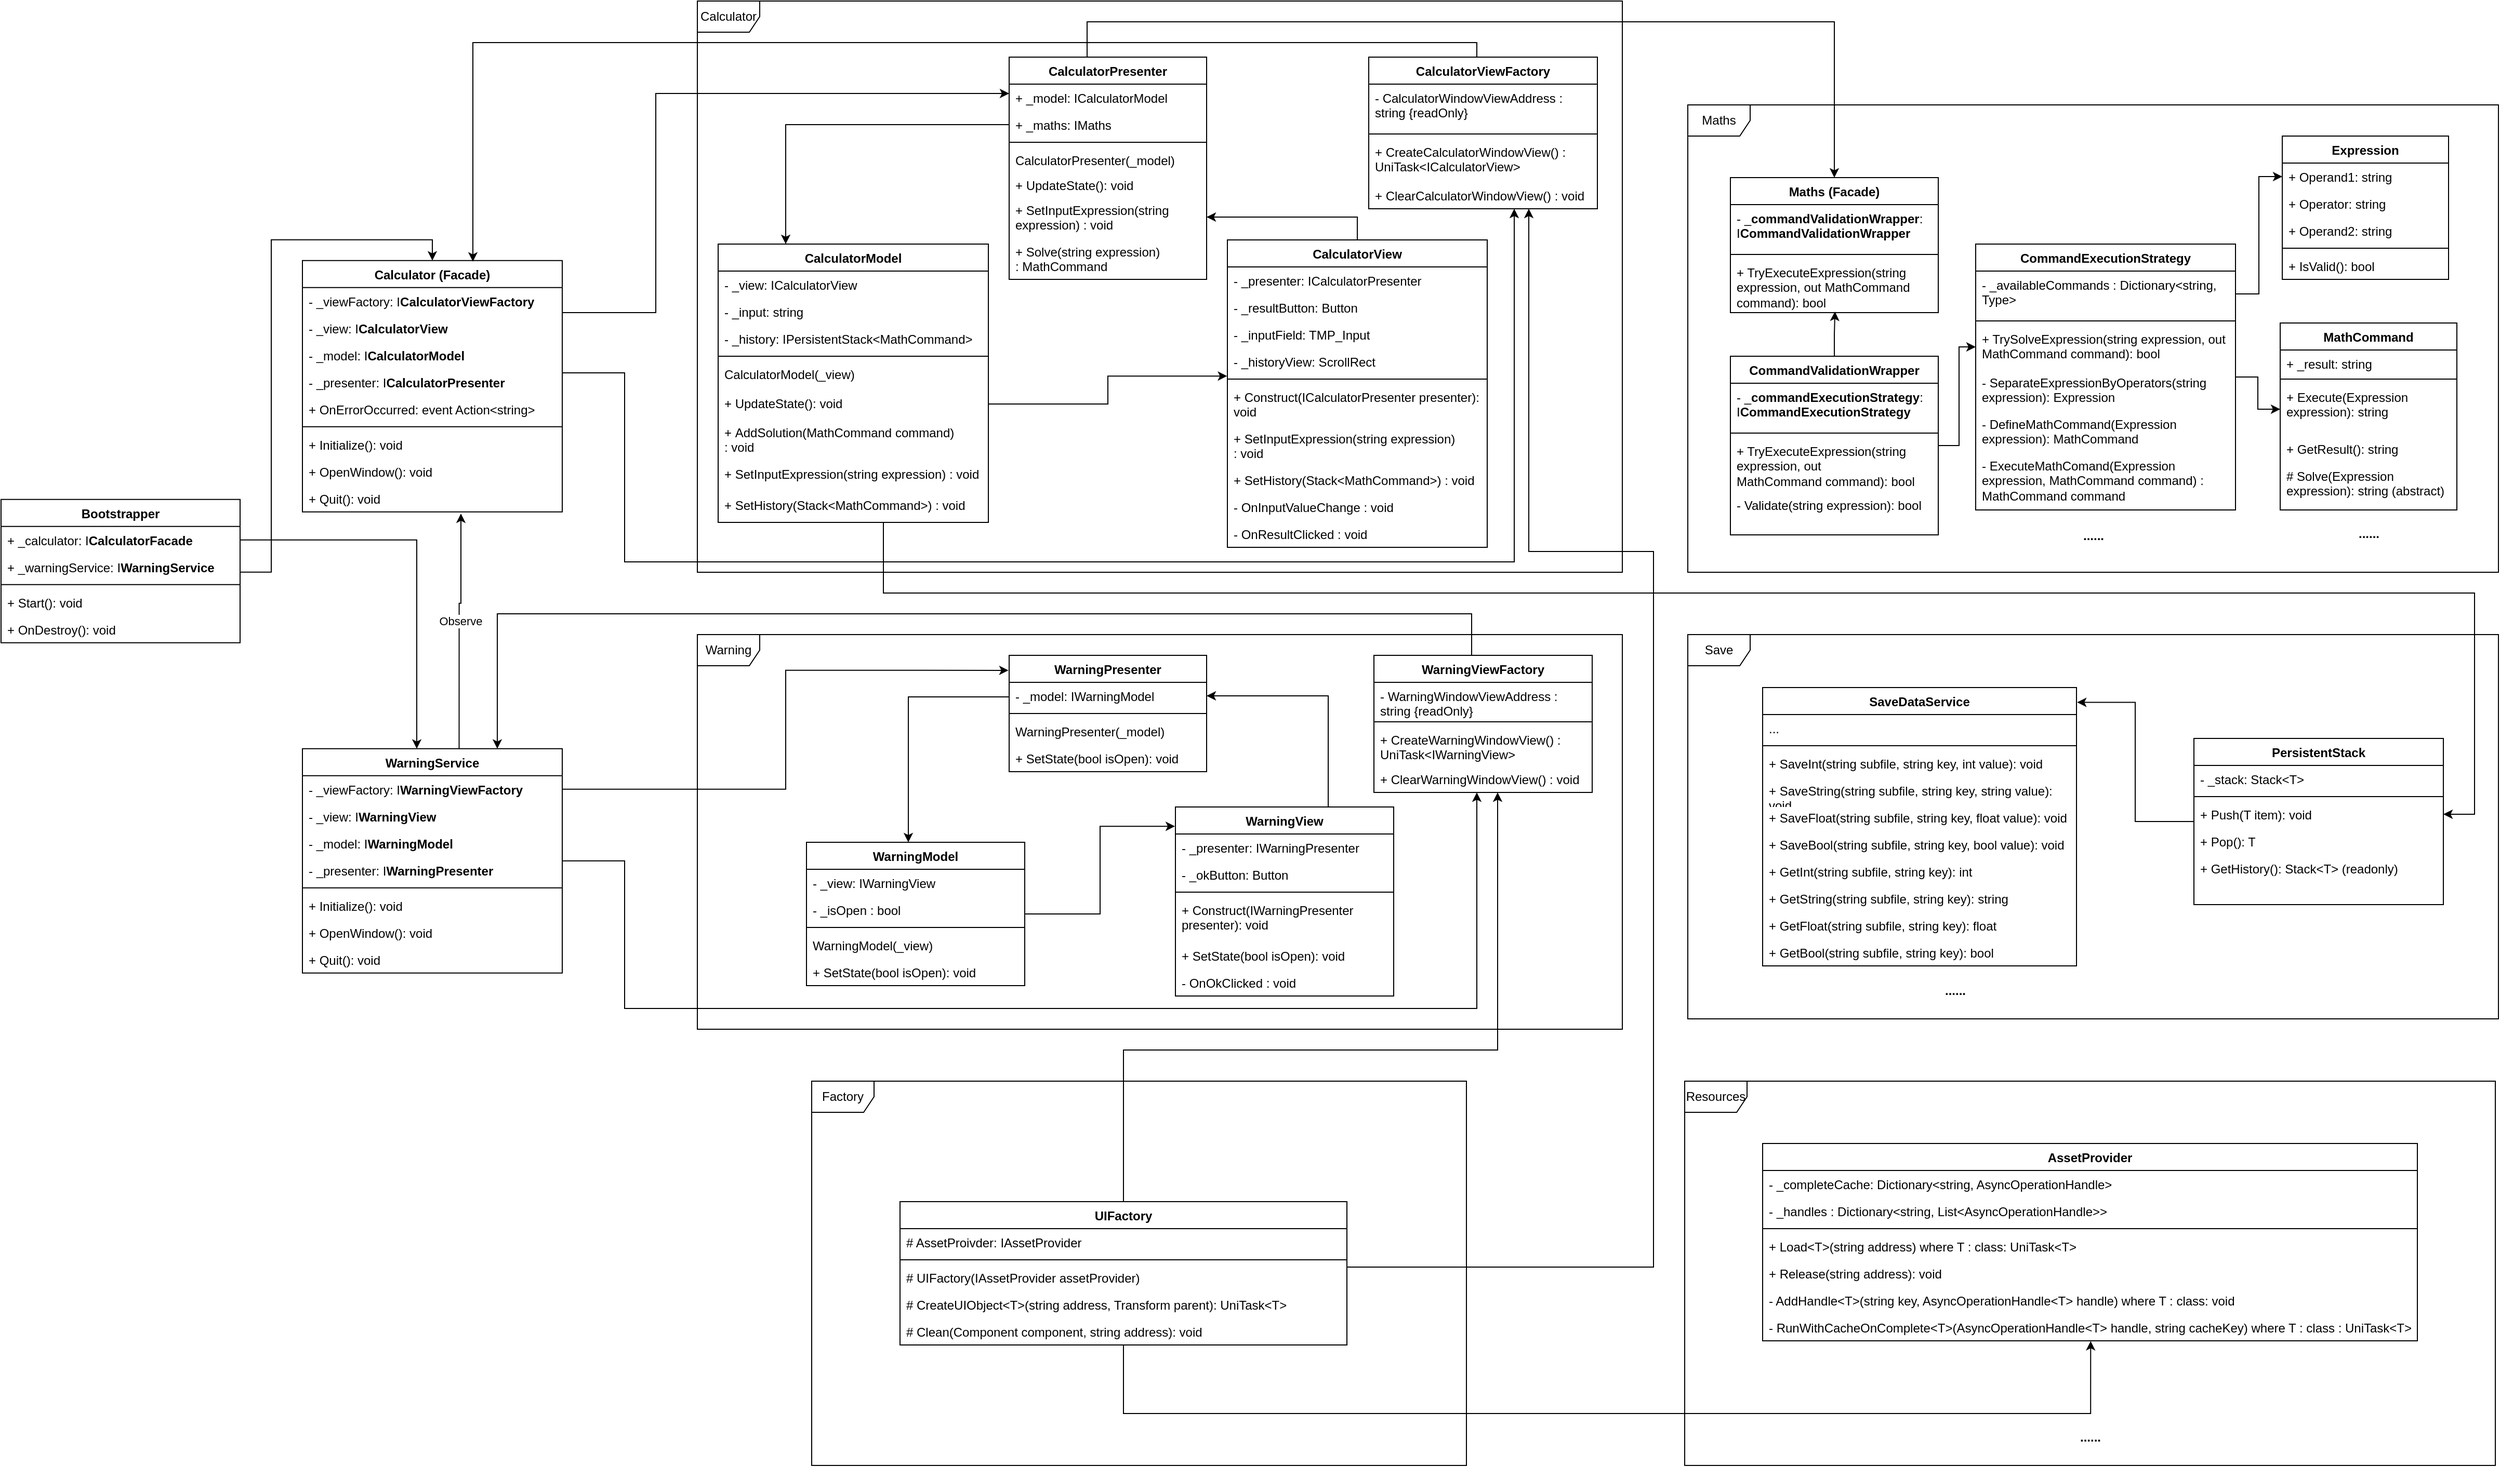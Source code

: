 <mxfile version="24.8.2">
  <diagram name="Page-1" id="IOok5DVv6RuoG3vR5GY8">
    <mxGraphModel dx="2442" dy="2026" grid="1" gridSize="10" guides="1" tooltips="1" connect="1" arrows="1" fold="1" page="1" pageScale="1" pageWidth="827" pageHeight="1169" math="0" shadow="0">
      <root>
        <mxCell id="0" />
        <mxCell id="1" parent="0" />
        <mxCell id="gF0uWeVOwaJasIPaWKPV-178" style="edgeStyle=orthogonalEdgeStyle;rounded=0;orthogonalLoop=1;jettySize=auto;html=1;entryX=1;entryY=0.5;entryDx=0;entryDy=0;" edge="1" parent="1" source="2dMqf0UhAoNqgRJj8EPE-1" target="2dMqf0UhAoNqgRJj8EPE-12">
          <mxGeometry relative="1" as="geometry" />
        </mxCell>
        <mxCell id="2dMqf0UhAoNqgRJj8EPE-1" value="CalculatorView" style="swimlane;fontStyle=1;align=center;verticalAlign=top;childLayout=stackLayout;horizontal=1;startSize=26;horizontalStack=0;resizeParent=1;resizeParentMax=0;resizeLast=0;collapsible=1;marginBottom=0;whiteSpace=wrap;html=1;" parent="1" vertex="1">
          <mxGeometry x="970" y="150" width="250" height="296" as="geometry" />
        </mxCell>
        <mxCell id="2dMqf0UhAoNqgRJj8EPE-2" value="- _presenter: ICalculatorPresenter" style="text;strokeColor=none;fillColor=none;align=left;verticalAlign=top;spacingLeft=4;spacingRight=4;overflow=hidden;rotatable=0;points=[[0,0.5],[1,0.5]];portConstraint=eastwest;whiteSpace=wrap;html=1;" parent="2dMqf0UhAoNqgRJj8EPE-1" vertex="1">
          <mxGeometry y="26" width="250" height="26" as="geometry" />
        </mxCell>
        <mxCell id="gF0uWeVOwaJasIPaWKPV-173" value="- _resultButton: Button" style="text;strokeColor=none;fillColor=none;align=left;verticalAlign=top;spacingLeft=4;spacingRight=4;overflow=hidden;rotatable=0;points=[[0,0.5],[1,0.5]];portConstraint=eastwest;whiteSpace=wrap;html=1;" vertex="1" parent="2dMqf0UhAoNqgRJj8EPE-1">
          <mxGeometry y="52" width="250" height="26" as="geometry" />
        </mxCell>
        <mxCell id="gF0uWeVOwaJasIPaWKPV-174" value="- _inputField: TMP_Input" style="text;strokeColor=none;fillColor=none;align=left;verticalAlign=top;spacingLeft=4;spacingRight=4;overflow=hidden;rotatable=0;points=[[0,0.5],[1,0.5]];portConstraint=eastwest;whiteSpace=wrap;html=1;" vertex="1" parent="2dMqf0UhAoNqgRJj8EPE-1">
          <mxGeometry y="78" width="250" height="26" as="geometry" />
        </mxCell>
        <mxCell id="gF0uWeVOwaJasIPaWKPV-176" value="- _historyView: ScrollRect" style="text;strokeColor=none;fillColor=none;align=left;verticalAlign=top;spacingLeft=4;spacingRight=4;overflow=hidden;rotatable=0;points=[[0,0.5],[1,0.5]];portConstraint=eastwest;whiteSpace=wrap;html=1;" vertex="1" parent="2dMqf0UhAoNqgRJj8EPE-1">
          <mxGeometry y="104" width="250" height="26" as="geometry" />
        </mxCell>
        <mxCell id="2dMqf0UhAoNqgRJj8EPE-3" value="" style="line;strokeWidth=1;fillColor=none;align=left;verticalAlign=middle;spacingTop=-1;spacingLeft=3;spacingRight=3;rotatable=0;labelPosition=right;points=[];portConstraint=eastwest;strokeColor=inherit;" parent="2dMqf0UhAoNqgRJj8EPE-1" vertex="1">
          <mxGeometry y="130" width="250" height="8" as="geometry" />
        </mxCell>
        <mxCell id="gF0uWeVOwaJasIPaWKPV-201" value="+ Construct(ICalculatorPresenter presenter): void" style="text;strokeColor=none;fillColor=none;align=left;verticalAlign=top;spacingLeft=4;spacingRight=4;overflow=hidden;rotatable=0;points=[[0,0.5],[1,0.5]];portConstraint=eastwest;whiteSpace=wrap;html=1;" vertex="1" parent="2dMqf0UhAoNqgRJj8EPE-1">
          <mxGeometry y="138" width="250" height="40" as="geometry" />
        </mxCell>
        <mxCell id="gF0uWeVOwaJasIPaWKPV-181" value="+&amp;nbsp;&lt;span style=&quot;background-color: initial;&quot;&gt;SetInputExpression(string expression) :&amp;nbsp;&lt;/span&gt;void" style="text;strokeColor=none;fillColor=none;align=left;verticalAlign=top;spacingLeft=4;spacingRight=4;overflow=hidden;rotatable=0;points=[[0,0.5],[1,0.5]];portConstraint=eastwest;whiteSpace=wrap;html=1;" vertex="1" parent="2dMqf0UhAoNqgRJj8EPE-1">
          <mxGeometry y="178" width="250" height="40" as="geometry" />
        </mxCell>
        <mxCell id="gF0uWeVOwaJasIPaWKPV-182" value="+&amp;nbsp;&lt;span style=&quot;background-color: initial;&quot;&gt;SetHistory(Stack&amp;lt;MathCommand&amp;gt;) :&amp;nbsp;&lt;/span&gt;void" style="text;strokeColor=none;fillColor=none;align=left;verticalAlign=top;spacingLeft=4;spacingRight=4;overflow=hidden;rotatable=0;points=[[0,0.5],[1,0.5]];portConstraint=eastwest;whiteSpace=wrap;html=1;" vertex="1" parent="2dMqf0UhAoNqgRJj8EPE-1">
          <mxGeometry y="218" width="250" height="26" as="geometry" />
        </mxCell>
        <mxCell id="2dMqf0UhAoNqgRJj8EPE-4" value="-&amp;nbsp;&lt;span style=&quot;background-color: initial;&quot;&gt;OnInputValueChange :&amp;nbsp;&lt;/span&gt;void" style="text;strokeColor=none;fillColor=none;align=left;verticalAlign=top;spacingLeft=4;spacingRight=4;overflow=hidden;rotatable=0;points=[[0,0.5],[1,0.5]];portConstraint=eastwest;whiteSpace=wrap;html=1;" parent="2dMqf0UhAoNqgRJj8EPE-1" vertex="1">
          <mxGeometry y="244" width="250" height="26" as="geometry" />
        </mxCell>
        <mxCell id="gF0uWeVOwaJasIPaWKPV-180" value="-&amp;nbsp;&lt;span style=&quot;background-color: initial;&quot;&gt;OnResultClicked :&amp;nbsp;&lt;/span&gt;void" style="text;strokeColor=none;fillColor=none;align=left;verticalAlign=top;spacingLeft=4;spacingRight=4;overflow=hidden;rotatable=0;points=[[0,0.5],[1,0.5]];portConstraint=eastwest;whiteSpace=wrap;html=1;" vertex="1" parent="2dMqf0UhAoNqgRJj8EPE-1">
          <mxGeometry y="270" width="250" height="26" as="geometry" />
        </mxCell>
        <mxCell id="gF0uWeVOwaJasIPaWKPV-128" style="edgeStyle=orthogonalEdgeStyle;rounded=0;orthogonalLoop=1;jettySize=auto;html=1;entryX=1;entryY=0.5;entryDx=0;entryDy=0;" edge="1" parent="1" source="gF0uWeVOwaJasIPaWKPV-188" target="gF0uWeVOwaJasIPaWKPV-122">
          <mxGeometry relative="1" as="geometry">
            <Array as="points">
              <mxPoint x="639" y="490" />
              <mxPoint x="2170" y="490" />
              <mxPoint x="2170" y="703" />
            </Array>
          </mxGeometry>
        </mxCell>
        <mxCell id="2dMqf0UhAoNqgRJj8EPE-5" value="CalculatorModel" style="swimlane;fontStyle=1;align=center;verticalAlign=top;childLayout=stackLayout;horizontal=1;startSize=26;horizontalStack=0;resizeParent=1;resizeParentMax=0;resizeLast=0;collapsible=1;marginBottom=0;whiteSpace=wrap;html=1;" parent="1" vertex="1">
          <mxGeometry x="480" y="154" width="260" height="268" as="geometry" />
        </mxCell>
        <mxCell id="2dMqf0UhAoNqgRJj8EPE-6" value="- _view: ICalculatorView&lt;div&gt;&lt;br&gt;&lt;/div&gt;" style="text;strokeColor=none;fillColor=none;align=left;verticalAlign=top;spacingLeft=4;spacingRight=4;overflow=hidden;rotatable=0;points=[[0,0.5],[1,0.5]];portConstraint=eastwest;whiteSpace=wrap;html=1;" parent="2dMqf0UhAoNqgRJj8EPE-5" vertex="1">
          <mxGeometry y="26" width="260" height="26" as="geometry" />
        </mxCell>
        <mxCell id="gF0uWeVOwaJasIPaWKPV-191" value="- _input: string&lt;div&gt;&lt;br&gt;&lt;/div&gt;" style="text;strokeColor=none;fillColor=none;align=left;verticalAlign=top;spacingLeft=4;spacingRight=4;overflow=hidden;rotatable=0;points=[[0,0.5],[1,0.5]];portConstraint=eastwest;whiteSpace=wrap;html=1;" vertex="1" parent="2dMqf0UhAoNqgRJj8EPE-5">
          <mxGeometry y="52" width="260" height="26" as="geometry" />
        </mxCell>
        <mxCell id="gF0uWeVOwaJasIPaWKPV-192" value="- _history: IPersistentStack&amp;lt;MathCommand&amp;gt;&lt;div&gt;&lt;br&gt;&lt;/div&gt;" style="text;strokeColor=none;fillColor=none;align=left;verticalAlign=top;spacingLeft=4;spacingRight=4;overflow=hidden;rotatable=0;points=[[0,0.5],[1,0.5]];portConstraint=eastwest;whiteSpace=wrap;html=1;" vertex="1" parent="2dMqf0UhAoNqgRJj8EPE-5">
          <mxGeometry y="78" width="260" height="26" as="geometry" />
        </mxCell>
        <mxCell id="2dMqf0UhAoNqgRJj8EPE-7" value="" style="line;strokeWidth=1;fillColor=none;align=left;verticalAlign=middle;spacingTop=-1;spacingLeft=3;spacingRight=3;rotatable=0;labelPosition=right;points=[];portConstraint=eastwest;strokeColor=inherit;" parent="2dMqf0UhAoNqgRJj8EPE-5" vertex="1">
          <mxGeometry y="104" width="260" height="8" as="geometry" />
        </mxCell>
        <mxCell id="gF0uWeVOwaJasIPaWKPV-202" value="&lt;span style=&quot;text-align: center;&quot;&gt;CalculatorModel(_view)&lt;/span&gt;" style="text;strokeColor=none;fillColor=none;align=left;verticalAlign=top;spacingLeft=4;spacingRight=4;overflow=hidden;rotatable=0;points=[[0,0.5],[1,0.5]];portConstraint=eastwest;whiteSpace=wrap;html=1;" vertex="1" parent="2dMqf0UhAoNqgRJj8EPE-5">
          <mxGeometry y="112" width="260" height="28" as="geometry" />
        </mxCell>
        <mxCell id="gF0uWeVOwaJasIPaWKPV-196" value="+ UpdateState(): void" style="text;strokeColor=none;fillColor=none;align=left;verticalAlign=top;spacingLeft=4;spacingRight=4;overflow=hidden;rotatable=0;points=[[0,0.5],[1,0.5]];portConstraint=eastwest;whiteSpace=wrap;html=1;" vertex="1" parent="2dMqf0UhAoNqgRJj8EPE-5">
          <mxGeometry y="140" width="260" height="28" as="geometry" />
        </mxCell>
        <mxCell id="2dMqf0UhAoNqgRJj8EPE-8" value="+&amp;nbsp;&lt;span style=&quot;background-color: initial;&quot;&gt;AddSolution(&lt;/span&gt;MathCommand&amp;nbsp;&lt;span style=&quot;background-color: initial;&quot;&gt;command) :&amp;nbsp;&lt;/span&gt;void" style="text;strokeColor=none;fillColor=none;align=left;verticalAlign=top;spacingLeft=4;spacingRight=4;overflow=hidden;rotatable=0;points=[[0,0.5],[1,0.5]];portConstraint=eastwest;whiteSpace=wrap;html=1;" parent="2dMqf0UhAoNqgRJj8EPE-5" vertex="1">
          <mxGeometry y="168" width="260" height="40" as="geometry" />
        </mxCell>
        <mxCell id="gF0uWeVOwaJasIPaWKPV-185" value="+&amp;nbsp;&lt;span style=&quot;background-color: initial;&quot;&gt;SetInputExpression(string expression) :&amp;nbsp;&lt;/span&gt;void" style="text;strokeColor=none;fillColor=none;align=left;verticalAlign=top;spacingLeft=4;spacingRight=4;overflow=hidden;rotatable=0;points=[[0,0.5],[1,0.5]];portConstraint=eastwest;whiteSpace=wrap;html=1;" vertex="1" parent="2dMqf0UhAoNqgRJj8EPE-5">
          <mxGeometry y="208" width="260" height="30" as="geometry" />
        </mxCell>
        <mxCell id="gF0uWeVOwaJasIPaWKPV-188" value="+&amp;nbsp;&lt;span style=&quot;background-color: initial;&quot;&gt;SetHistory(Stack&amp;lt;MathCommand&amp;gt;) :&amp;nbsp;&lt;/span&gt;void" style="text;strokeColor=none;fillColor=none;align=left;verticalAlign=top;spacingLeft=4;spacingRight=4;overflow=hidden;rotatable=0;points=[[0,0.5],[1,0.5]];portConstraint=eastwest;whiteSpace=wrap;html=1;" vertex="1" parent="2dMqf0UhAoNqgRJj8EPE-5">
          <mxGeometry y="238" width="260" height="30" as="geometry" />
        </mxCell>
        <mxCell id="2dMqf0UhAoNqgRJj8EPE-9" value="CalculatorPresenter" style="swimlane;fontStyle=1;align=center;verticalAlign=top;childLayout=stackLayout;horizontal=1;startSize=26;horizontalStack=0;resizeParent=1;resizeParentMax=0;resizeLast=0;collapsible=1;marginBottom=0;whiteSpace=wrap;html=1;" parent="1" vertex="1">
          <mxGeometry x="760" y="-26" width="190" height="214" as="geometry" />
        </mxCell>
        <mxCell id="gF0uWeVOwaJasIPaWKPV-183" value="+ _model: ICalculatorModel&lt;div&gt;&lt;br&gt;&lt;/div&gt;" style="text;strokeColor=none;fillColor=none;align=left;verticalAlign=top;spacingLeft=4;spacingRight=4;overflow=hidden;rotatable=0;points=[[0,0.5],[1,0.5]];portConstraint=eastwest;whiteSpace=wrap;html=1;" vertex="1" parent="2dMqf0UhAoNqgRJj8EPE-9">
          <mxGeometry y="26" width="190" height="26" as="geometry" />
        </mxCell>
        <mxCell id="2dMqf0UhAoNqgRJj8EPE-18" value="+ _maths: IMaths&lt;div&gt;&lt;br&gt;&lt;/div&gt;" style="text;strokeColor=none;fillColor=none;align=left;verticalAlign=top;spacingLeft=4;spacingRight=4;overflow=hidden;rotatable=0;points=[[0,0.5],[1,0.5]];portConstraint=eastwest;whiteSpace=wrap;html=1;" parent="2dMqf0UhAoNqgRJj8EPE-9" vertex="1">
          <mxGeometry y="52" width="190" height="26" as="geometry" />
        </mxCell>
        <mxCell id="2dMqf0UhAoNqgRJj8EPE-11" value="" style="line;strokeWidth=1;fillColor=none;align=left;verticalAlign=middle;spacingTop=-1;spacingLeft=3;spacingRight=3;rotatable=0;labelPosition=right;points=[];portConstraint=eastwest;strokeColor=inherit;" parent="2dMqf0UhAoNqgRJj8EPE-9" vertex="1">
          <mxGeometry y="78" width="190" height="8" as="geometry" />
        </mxCell>
        <mxCell id="gF0uWeVOwaJasIPaWKPV-200" value="&lt;span style=&quot;text-align: center;&quot;&gt;CalculatorPresenter(_model)&lt;/span&gt;" style="text;strokeColor=none;fillColor=none;align=left;verticalAlign=top;spacingLeft=4;spacingRight=4;overflow=hidden;rotatable=0;points=[[0,0.5],[1,0.5]];portConstraint=eastwest;whiteSpace=wrap;html=1;" vertex="1" parent="2dMqf0UhAoNqgRJj8EPE-9">
          <mxGeometry y="86" width="190" height="24" as="geometry" />
        </mxCell>
        <mxCell id="gF0uWeVOwaJasIPaWKPV-193" value="+ UpdateState(): void" style="text;strokeColor=none;fillColor=none;align=left;verticalAlign=top;spacingLeft=4;spacingRight=4;overflow=hidden;rotatable=0;points=[[0,0.5],[1,0.5]];portConstraint=eastwest;whiteSpace=wrap;html=1;" vertex="1" parent="2dMqf0UhAoNqgRJj8EPE-9">
          <mxGeometry y="110" width="190" height="24" as="geometry" />
        </mxCell>
        <mxCell id="2dMqf0UhAoNqgRJj8EPE-12" value="+&amp;nbsp;&lt;span style=&quot;background-color: initial;&quot;&gt;SetInputExpression(string expression) :&amp;nbsp;&lt;/span&gt;void" style="text;strokeColor=none;fillColor=none;align=left;verticalAlign=top;spacingLeft=4;spacingRight=4;overflow=hidden;rotatable=0;points=[[0,0.5],[1,0.5]];portConstraint=eastwest;whiteSpace=wrap;html=1;" parent="2dMqf0UhAoNqgRJj8EPE-9" vertex="1">
          <mxGeometry y="134" width="190" height="40" as="geometry" />
        </mxCell>
        <mxCell id="gF0uWeVOwaJasIPaWKPV-184" value="+&amp;nbsp;&lt;span style=&quot;background-color: initial;&quot;&gt;Solve(string expression) :&amp;nbsp;&lt;/span&gt;MathCommand" style="text;strokeColor=none;fillColor=none;align=left;verticalAlign=top;spacingLeft=4;spacingRight=4;overflow=hidden;rotatable=0;points=[[0,0.5],[1,0.5]];portConstraint=eastwest;whiteSpace=wrap;html=1;" vertex="1" parent="2dMqf0UhAoNqgRJj8EPE-9">
          <mxGeometry y="174" width="190" height="40" as="geometry" />
        </mxCell>
        <mxCell id="2dMqf0UhAoNqgRJj8EPE-72" style="edgeStyle=orthogonalEdgeStyle;rounded=0;orthogonalLoop=1;jettySize=auto;html=1;entryX=0.5;entryY=0;entryDx=0;entryDy=0;" parent="1" source="2dMqf0UhAoNqgRJj8EPE-29" target="2dMqf0UhAoNqgRJj8EPE-58" edge="1">
          <mxGeometry relative="1" as="geometry">
            <Array as="points">
              <mxPoint x="50" y="469.92" />
              <mxPoint x="50" y="149.92" />
              <mxPoint x="205" y="149.92" />
            </Array>
            <mxPoint x="240" y="189.92" as="targetPoint" />
          </mxGeometry>
        </mxCell>
        <mxCell id="2dMqf0UhAoNqgRJj8EPE-29" value="Bootstrapper" style="swimlane;fontStyle=1;align=center;verticalAlign=top;childLayout=stackLayout;horizontal=1;startSize=26;horizontalStack=0;resizeParent=1;resizeParentMax=0;resizeLast=0;collapsible=1;marginBottom=0;whiteSpace=wrap;html=1;" parent="1" vertex="1">
          <mxGeometry x="-210" y="399.92" width="230" height="138" as="geometry" />
        </mxCell>
        <mxCell id="2dMqf0UhAoNqgRJj8EPE-30" value="+ _calculator: I&lt;span style=&quot;font-weight: 700; text-align: center;&quot;&gt;CalculatorFacade&lt;/span&gt;" style="text;strokeColor=none;fillColor=none;align=left;verticalAlign=top;spacingLeft=4;spacingRight=4;overflow=hidden;rotatable=0;points=[[0,0.5],[1,0.5]];portConstraint=eastwest;whiteSpace=wrap;html=1;" parent="2dMqf0UhAoNqgRJj8EPE-29" vertex="1">
          <mxGeometry y="26" width="230" height="26" as="geometry" />
        </mxCell>
        <mxCell id="gF0uWeVOwaJasIPaWKPV-19" value="+ _warningService: I&lt;span style=&quot;font-weight: 700; text-align: center;&quot;&gt;WarningService&lt;/span&gt;" style="text;strokeColor=none;fillColor=none;align=left;verticalAlign=top;spacingLeft=4;spacingRight=4;overflow=hidden;rotatable=0;points=[[0,0.5],[1,0.5]];portConstraint=eastwest;whiteSpace=wrap;html=1;" vertex="1" parent="2dMqf0UhAoNqgRJj8EPE-29">
          <mxGeometry y="52" width="230" height="26" as="geometry" />
        </mxCell>
        <mxCell id="2dMqf0UhAoNqgRJj8EPE-31" value="" style="line;strokeWidth=1;fillColor=none;align=left;verticalAlign=middle;spacingTop=-1;spacingLeft=3;spacingRight=3;rotatable=0;labelPosition=right;points=[];portConstraint=eastwest;strokeColor=inherit;" parent="2dMqf0UhAoNqgRJj8EPE-29" vertex="1">
          <mxGeometry y="78" width="230" height="8" as="geometry" />
        </mxCell>
        <mxCell id="2dMqf0UhAoNqgRJj8EPE-32" value="+ Start(): void" style="text;strokeColor=none;fillColor=none;align=left;verticalAlign=top;spacingLeft=4;spacingRight=4;overflow=hidden;rotatable=0;points=[[0,0.5],[1,0.5]];portConstraint=eastwest;whiteSpace=wrap;html=1;" parent="2dMqf0UhAoNqgRJj8EPE-29" vertex="1">
          <mxGeometry y="86" width="230" height="26" as="geometry" />
        </mxCell>
        <mxCell id="gF0uWeVOwaJasIPaWKPV-35" value="+ OnDestroy(): void" style="text;strokeColor=none;fillColor=none;align=left;verticalAlign=top;spacingLeft=4;spacingRight=4;overflow=hidden;rotatable=0;points=[[0,0.5],[1,0.5]];portConstraint=eastwest;whiteSpace=wrap;html=1;" vertex="1" parent="2dMqf0UhAoNqgRJj8EPE-29">
          <mxGeometry y="112" width="230" height="26" as="geometry" />
        </mxCell>
        <mxCell id="2dMqf0UhAoNqgRJj8EPE-33" style="edgeStyle=orthogonalEdgeStyle;rounded=0;orthogonalLoop=1;jettySize=auto;html=1;exitX=0.75;exitY=0;exitDx=0;exitDy=0;entryX=1;entryY=0.5;entryDx=0;entryDy=0;" parent="1" source="2dMqf0UhAoNqgRJj8EPE-34" edge="1">
          <mxGeometry relative="1" as="geometry">
            <mxPoint x="950" y="589.0" as="targetPoint" />
            <Array as="points">
              <mxPoint x="1067" y="589" />
            </Array>
          </mxGeometry>
        </mxCell>
        <mxCell id="2dMqf0UhAoNqgRJj8EPE-34" value="WarningView" style="swimlane;fontStyle=1;align=center;verticalAlign=top;childLayout=stackLayout;horizontal=1;startSize=26;horizontalStack=0;resizeParent=1;resizeParentMax=0;resizeLast=0;collapsible=1;marginBottom=0;whiteSpace=wrap;html=1;" parent="1" vertex="1">
          <mxGeometry x="920" y="696" width="210" height="182" as="geometry" />
        </mxCell>
        <mxCell id="2dMqf0UhAoNqgRJj8EPE-35" value="- _presenter: I&lt;span style=&quot;text-align: center;&quot;&gt;Warning&lt;/span&gt;Presenter" style="text;strokeColor=none;fillColor=none;align=left;verticalAlign=top;spacingLeft=4;spacingRight=4;overflow=hidden;rotatable=0;points=[[0,0.5],[1,0.5]];portConstraint=eastwest;whiteSpace=wrap;html=1;" parent="2dMqf0UhAoNqgRJj8EPE-34" vertex="1">
          <mxGeometry y="26" width="210" height="26" as="geometry" />
        </mxCell>
        <mxCell id="gF0uWeVOwaJasIPaWKPV-149" value="- _okButton: Button" style="text;strokeColor=none;fillColor=none;align=left;verticalAlign=top;spacingLeft=4;spacingRight=4;overflow=hidden;rotatable=0;points=[[0,0.5],[1,0.5]];portConstraint=eastwest;whiteSpace=wrap;html=1;" vertex="1" parent="2dMqf0UhAoNqgRJj8EPE-34">
          <mxGeometry y="52" width="210" height="26" as="geometry" />
        </mxCell>
        <mxCell id="2dMqf0UhAoNqgRJj8EPE-36" value="" style="line;strokeWidth=1;fillColor=none;align=left;verticalAlign=middle;spacingTop=-1;spacingLeft=3;spacingRight=3;rotatable=0;labelPosition=right;points=[];portConstraint=eastwest;strokeColor=inherit;" parent="2dMqf0UhAoNqgRJj8EPE-34" vertex="1">
          <mxGeometry y="78" width="210" height="8" as="geometry" />
        </mxCell>
        <mxCell id="gF0uWeVOwaJasIPaWKPV-199" value="+ Construct(I&lt;span style=&quot;text-align: center;&quot;&gt;Warning&lt;/span&gt;Presenter presenter): void" style="text;strokeColor=none;fillColor=none;align=left;verticalAlign=top;spacingLeft=4;spacingRight=4;overflow=hidden;rotatable=0;points=[[0,0.5],[1,0.5]];portConstraint=eastwest;whiteSpace=wrap;html=1;" vertex="1" parent="2dMqf0UhAoNqgRJj8EPE-34">
          <mxGeometry y="86" width="210" height="44" as="geometry" />
        </mxCell>
        <mxCell id="gF0uWeVOwaJasIPaWKPV-155" value="+ SetState(bool isOpen): void&lt;div&gt;&lt;span style=&quot;background-color: initial;&quot;&gt;&lt;br&gt;&lt;/span&gt;&lt;/div&gt;" style="text;strokeColor=none;fillColor=none;align=left;verticalAlign=top;spacingLeft=4;spacingRight=4;overflow=hidden;rotatable=0;points=[[0,0.5],[1,0.5]];portConstraint=eastwest;whiteSpace=wrap;html=1;" vertex="1" parent="2dMqf0UhAoNqgRJj8EPE-34">
          <mxGeometry y="130" width="210" height="26" as="geometry" />
        </mxCell>
        <mxCell id="2dMqf0UhAoNqgRJj8EPE-37" value="-&amp;nbsp;&lt;span style=&quot;background-color: initial;&quot;&gt;OnOkClicked :&amp;nbsp;&lt;/span&gt;void&lt;div&gt;&lt;span style=&quot;background-color: initial;&quot;&gt;&lt;br&gt;&lt;/span&gt;&lt;/div&gt;" style="text;strokeColor=none;fillColor=none;align=left;verticalAlign=top;spacingLeft=4;spacingRight=4;overflow=hidden;rotatable=0;points=[[0,0.5],[1,0.5]];portConstraint=eastwest;whiteSpace=wrap;html=1;" parent="2dMqf0UhAoNqgRJj8EPE-34" vertex="1">
          <mxGeometry y="156" width="210" height="26" as="geometry" />
        </mxCell>
        <mxCell id="2dMqf0UhAoNqgRJj8EPE-39" value="WarningModel" style="swimlane;fontStyle=1;align=center;verticalAlign=top;childLayout=stackLayout;horizontal=1;startSize=26;horizontalStack=0;resizeParent=1;resizeParentMax=0;resizeLast=0;collapsible=1;marginBottom=0;whiteSpace=wrap;html=1;" parent="1" vertex="1">
          <mxGeometry x="565" y="730" width="210" height="138" as="geometry" />
        </mxCell>
        <mxCell id="gF0uWeVOwaJasIPaWKPV-150" value="- _view: I&lt;span style=&quot;text-align: center;&quot;&gt;Warning&lt;/span&gt;View&lt;div&gt;&lt;br&gt;&lt;/div&gt;" style="text;strokeColor=none;fillColor=none;align=left;verticalAlign=top;spacingLeft=4;spacingRight=4;overflow=hidden;rotatable=0;points=[[0,0.5],[1,0.5]];portConstraint=eastwest;whiteSpace=wrap;html=1;" vertex="1" parent="2dMqf0UhAoNqgRJj8EPE-39">
          <mxGeometry y="26" width="210" height="26" as="geometry" />
        </mxCell>
        <mxCell id="gF0uWeVOwaJasIPaWKPV-154" value="&lt;div&gt;- _isOpen :&amp;nbsp;&lt;span style=&quot;background-color: initial;&quot;&gt;bool&lt;/span&gt;&lt;/div&gt;" style="text;strokeColor=none;fillColor=none;align=left;verticalAlign=top;spacingLeft=4;spacingRight=4;overflow=hidden;rotatable=0;points=[[0,0.5],[1,0.5]];portConstraint=eastwest;whiteSpace=wrap;html=1;" vertex="1" parent="2dMqf0UhAoNqgRJj8EPE-39">
          <mxGeometry y="52" width="210" height="26" as="geometry" />
        </mxCell>
        <mxCell id="2dMqf0UhAoNqgRJj8EPE-41" value="" style="line;strokeWidth=1;fillColor=none;align=left;verticalAlign=middle;spacingTop=-1;spacingLeft=3;spacingRight=3;rotatable=0;labelPosition=right;points=[];portConstraint=eastwest;strokeColor=inherit;" parent="2dMqf0UhAoNqgRJj8EPE-39" vertex="1">
          <mxGeometry y="78" width="210" height="8" as="geometry" />
        </mxCell>
        <mxCell id="2dMqf0UhAoNqgRJj8EPE-42" value="&lt;span style=&quot;text-align: center;&quot;&gt;WarningModel(_view)&lt;/span&gt;" style="text;strokeColor=none;fillColor=none;align=left;verticalAlign=top;spacingLeft=4;spacingRight=4;overflow=hidden;rotatable=0;points=[[0,0.5],[1,0.5]];portConstraint=eastwest;whiteSpace=wrap;html=1;" parent="2dMqf0UhAoNqgRJj8EPE-39" vertex="1">
          <mxGeometry y="86" width="210" height="26" as="geometry" />
        </mxCell>
        <mxCell id="gF0uWeVOwaJasIPaWKPV-198" value="+ SetState(bool isOpen): void" style="text;strokeColor=none;fillColor=none;align=left;verticalAlign=top;spacingLeft=4;spacingRight=4;overflow=hidden;rotatable=0;points=[[0,0.5],[1,0.5]];portConstraint=eastwest;whiteSpace=wrap;html=1;" vertex="1" parent="2dMqf0UhAoNqgRJj8EPE-39">
          <mxGeometry y="112" width="210" height="26" as="geometry" />
        </mxCell>
        <mxCell id="2dMqf0UhAoNqgRJj8EPE-43" value="WarningPresenter" style="swimlane;fontStyle=1;align=center;verticalAlign=top;childLayout=stackLayout;horizontal=1;startSize=26;horizontalStack=0;resizeParent=1;resizeParentMax=0;resizeLast=0;collapsible=1;marginBottom=0;whiteSpace=wrap;html=1;" parent="1" vertex="1">
          <mxGeometry x="760" y="550" width="190" height="112" as="geometry" />
        </mxCell>
        <mxCell id="2dMqf0UhAoNqgRJj8EPE-45" value="- _model: I&lt;span style=&quot;text-align: center;&quot;&gt;Warning&lt;/span&gt;Model&lt;div&gt;&lt;br&gt;&lt;/div&gt;" style="text;strokeColor=none;fillColor=none;align=left;verticalAlign=top;spacingLeft=4;spacingRight=4;overflow=hidden;rotatable=0;points=[[0,0.5],[1,0.5]];portConstraint=eastwest;whiteSpace=wrap;html=1;" parent="2dMqf0UhAoNqgRJj8EPE-43" vertex="1">
          <mxGeometry y="26" width="190" height="26" as="geometry" />
        </mxCell>
        <mxCell id="2dMqf0UhAoNqgRJj8EPE-46" value="" style="line;strokeWidth=1;fillColor=none;align=left;verticalAlign=middle;spacingTop=-1;spacingLeft=3;spacingRight=3;rotatable=0;labelPosition=right;points=[];portConstraint=eastwest;strokeColor=inherit;" parent="2dMqf0UhAoNqgRJj8EPE-43" vertex="1">
          <mxGeometry y="52" width="190" height="8" as="geometry" />
        </mxCell>
        <mxCell id="gF0uWeVOwaJasIPaWKPV-165" value="&lt;span style=&quot;text-align: center;&quot;&gt;WarningPresenter(_model)&lt;/span&gt;" style="text;strokeColor=none;fillColor=none;align=left;verticalAlign=top;spacingLeft=4;spacingRight=4;overflow=hidden;rotatable=0;points=[[0,0.5],[1,0.5]];portConstraint=eastwest;whiteSpace=wrap;html=1;" vertex="1" parent="2dMqf0UhAoNqgRJj8EPE-43">
          <mxGeometry y="60" width="190" height="26" as="geometry" />
        </mxCell>
        <mxCell id="gF0uWeVOwaJasIPaWKPV-197" value="&lt;div&gt;+ SetState(bool isOpen): void&lt;/div&gt;" style="text;strokeColor=none;fillColor=none;align=left;verticalAlign=top;spacingLeft=4;spacingRight=4;overflow=hidden;rotatable=0;points=[[0,0.5],[1,0.5]];portConstraint=eastwest;whiteSpace=wrap;html=1;" vertex="1" parent="2dMqf0UhAoNqgRJj8EPE-43">
          <mxGeometry y="86" width="190" height="26" as="geometry" />
        </mxCell>
        <mxCell id="2dMqf0UhAoNqgRJj8EPE-50" value="SaveDataService" style="swimlane;fontStyle=1;align=center;verticalAlign=top;childLayout=stackLayout;horizontal=1;startSize=26;horizontalStack=0;resizeParent=1;resizeParentMax=0;resizeLast=0;collapsible=1;marginBottom=0;whiteSpace=wrap;html=1;" parent="1" vertex="1">
          <mxGeometry x="1485" y="581" width="302" height="268" as="geometry" />
        </mxCell>
        <mxCell id="2dMqf0UhAoNqgRJj8EPE-51" value="..." style="text;strokeColor=none;fillColor=none;align=left;verticalAlign=top;spacingLeft=4;spacingRight=4;overflow=hidden;rotatable=0;points=[[0,0.5],[1,0.5]];portConstraint=eastwest;whiteSpace=wrap;html=1;" parent="2dMqf0UhAoNqgRJj8EPE-50" vertex="1">
          <mxGeometry y="26" width="302" height="26" as="geometry" />
        </mxCell>
        <mxCell id="2dMqf0UhAoNqgRJj8EPE-52" value="" style="line;strokeWidth=1;fillColor=none;align=left;verticalAlign=middle;spacingTop=-1;spacingLeft=3;spacingRight=3;rotatable=0;labelPosition=right;points=[];portConstraint=eastwest;strokeColor=inherit;" parent="2dMqf0UhAoNqgRJj8EPE-50" vertex="1">
          <mxGeometry y="52" width="302" height="8" as="geometry" />
        </mxCell>
        <mxCell id="2dMqf0UhAoNqgRJj8EPE-53" value="+ SaveInt(string subfile, string key, int value): void" style="text;strokeColor=none;fillColor=none;align=left;verticalAlign=top;spacingLeft=4;spacingRight=4;overflow=hidden;rotatable=0;points=[[0,0.5],[1,0.5]];portConstraint=eastwest;whiteSpace=wrap;html=1;" parent="2dMqf0UhAoNqgRJj8EPE-50" vertex="1">
          <mxGeometry y="60" width="302" height="26" as="geometry" />
        </mxCell>
        <mxCell id="gF0uWeVOwaJasIPaWKPV-49" value="+ SaveString(string subfile,&amp;nbsp;string key, string value): void" style="text;strokeColor=none;fillColor=none;align=left;verticalAlign=top;spacingLeft=4;spacingRight=4;overflow=hidden;rotatable=0;points=[[0,0.5],[1,0.5]];portConstraint=eastwest;whiteSpace=wrap;html=1;" vertex="1" parent="2dMqf0UhAoNqgRJj8EPE-50">
          <mxGeometry y="86" width="302" height="26" as="geometry" />
        </mxCell>
        <mxCell id="gF0uWeVOwaJasIPaWKPV-50" value="+ SaveFloat(string subfile,&amp;nbsp;string key, float value): void" style="text;strokeColor=none;fillColor=none;align=left;verticalAlign=top;spacingLeft=4;spacingRight=4;overflow=hidden;rotatable=0;points=[[0,0.5],[1,0.5]];portConstraint=eastwest;whiteSpace=wrap;html=1;" vertex="1" parent="2dMqf0UhAoNqgRJj8EPE-50">
          <mxGeometry y="112" width="302" height="26" as="geometry" />
        </mxCell>
        <mxCell id="gF0uWeVOwaJasIPaWKPV-57" value="+ SaveBool(string subfile,&amp;nbsp;string key, bool value): void" style="text;strokeColor=none;fillColor=none;align=left;verticalAlign=top;spacingLeft=4;spacingRight=4;overflow=hidden;rotatable=0;points=[[0,0.5],[1,0.5]];portConstraint=eastwest;whiteSpace=wrap;html=1;" vertex="1" parent="2dMqf0UhAoNqgRJj8EPE-50">
          <mxGeometry y="138" width="302" height="26" as="geometry" />
        </mxCell>
        <mxCell id="gF0uWeVOwaJasIPaWKPV-54" value="+ GetInt(string subfile,&amp;nbsp;string key): int" style="text;strokeColor=none;fillColor=none;align=left;verticalAlign=top;spacingLeft=4;spacingRight=4;overflow=hidden;rotatable=0;points=[[0,0.5],[1,0.5]];portConstraint=eastwest;whiteSpace=wrap;html=1;" vertex="1" parent="2dMqf0UhAoNqgRJj8EPE-50">
          <mxGeometry y="164" width="302" height="26" as="geometry" />
        </mxCell>
        <mxCell id="gF0uWeVOwaJasIPaWKPV-55" value="+ GetString(string subfile,&amp;nbsp;string key): string" style="text;strokeColor=none;fillColor=none;align=left;verticalAlign=top;spacingLeft=4;spacingRight=4;overflow=hidden;rotatable=0;points=[[0,0.5],[1,0.5]];portConstraint=eastwest;whiteSpace=wrap;html=1;" vertex="1" parent="2dMqf0UhAoNqgRJj8EPE-50">
          <mxGeometry y="190" width="302" height="26" as="geometry" />
        </mxCell>
        <mxCell id="gF0uWeVOwaJasIPaWKPV-56" value="+ GetFloat(string subfile,&amp;nbsp;string key): float" style="text;strokeColor=none;fillColor=none;align=left;verticalAlign=top;spacingLeft=4;spacingRight=4;overflow=hidden;rotatable=0;points=[[0,0.5],[1,0.5]];portConstraint=eastwest;whiteSpace=wrap;html=1;" vertex="1" parent="2dMqf0UhAoNqgRJj8EPE-50">
          <mxGeometry y="216" width="302" height="26" as="geometry" />
        </mxCell>
        <mxCell id="gF0uWeVOwaJasIPaWKPV-58" value="+ GetBool(string subfile,&amp;nbsp;string key): bool" style="text;strokeColor=none;fillColor=none;align=left;verticalAlign=top;spacingLeft=4;spacingRight=4;overflow=hidden;rotatable=0;points=[[0,0.5],[1,0.5]];portConstraint=eastwest;whiteSpace=wrap;html=1;" vertex="1" parent="2dMqf0UhAoNqgRJj8EPE-50">
          <mxGeometry y="242" width="302" height="26" as="geometry" />
        </mxCell>
        <mxCell id="2dMqf0UhAoNqgRJj8EPE-54" value="AssetProvider" style="swimlane;fontStyle=1;align=center;verticalAlign=top;childLayout=stackLayout;horizontal=1;startSize=26;horizontalStack=0;resizeParent=1;resizeParentMax=0;resizeLast=0;collapsible=1;marginBottom=0;whiteSpace=wrap;html=1;" parent="1" vertex="1">
          <mxGeometry x="1485" y="1020" width="630" height="190" as="geometry">
            <mxRectangle x="1485" y="1020" width="120" height="30" as="alternateBounds" />
          </mxGeometry>
        </mxCell>
        <mxCell id="2dMqf0UhAoNqgRJj8EPE-55" value="- _completeCache: Dictionary&amp;lt;string, AsyncOperationHandle&amp;gt;" style="text;strokeColor=none;fillColor=none;align=left;verticalAlign=top;spacingLeft=4;spacingRight=4;overflow=hidden;rotatable=0;points=[[0,0.5],[1,0.5]];portConstraint=eastwest;whiteSpace=wrap;html=1;" parent="2dMqf0UhAoNqgRJj8EPE-54" vertex="1">
          <mxGeometry y="26" width="630" height="26" as="geometry" />
        </mxCell>
        <mxCell id="gF0uWeVOwaJasIPaWKPV-64" value="- _handles&amp;nbsp;: Dictionary&amp;lt;string, List&amp;lt;AsyncOperationHandle&amp;gt;&amp;gt;" style="text;strokeColor=none;fillColor=none;align=left;verticalAlign=top;spacingLeft=4;spacingRight=4;overflow=hidden;rotatable=0;points=[[0,0.5],[1,0.5]];portConstraint=eastwest;whiteSpace=wrap;html=1;" vertex="1" parent="2dMqf0UhAoNqgRJj8EPE-54">
          <mxGeometry y="52" width="630" height="26" as="geometry" />
        </mxCell>
        <mxCell id="2dMqf0UhAoNqgRJj8EPE-56" value="" style="line;strokeWidth=1;fillColor=none;align=left;verticalAlign=middle;spacingTop=-1;spacingLeft=3;spacingRight=3;rotatable=0;labelPosition=right;points=[];portConstraint=eastwest;strokeColor=inherit;" parent="2dMqf0UhAoNqgRJj8EPE-54" vertex="1">
          <mxGeometry y="78" width="630" height="8" as="geometry" />
        </mxCell>
        <mxCell id="2dMqf0UhAoNqgRJj8EPE-57" value="+ Load&amp;lt;T&amp;gt;(string address) where T : class: UniTask&amp;lt;T&amp;gt;" style="text;strokeColor=none;fillColor=none;align=left;verticalAlign=top;spacingLeft=4;spacingRight=4;overflow=hidden;rotatable=0;points=[[0,0.5],[1,0.5]];portConstraint=eastwest;whiteSpace=wrap;html=1;" parent="2dMqf0UhAoNqgRJj8EPE-54" vertex="1">
          <mxGeometry y="86" width="630" height="26" as="geometry" />
        </mxCell>
        <mxCell id="gF0uWeVOwaJasIPaWKPV-60" value="+ Release(string address): void" style="text;strokeColor=none;fillColor=none;align=left;verticalAlign=top;spacingLeft=4;spacingRight=4;overflow=hidden;rotatable=0;points=[[0,0.5],[1,0.5]];portConstraint=eastwest;whiteSpace=wrap;html=1;" vertex="1" parent="2dMqf0UhAoNqgRJj8EPE-54">
          <mxGeometry y="112" width="630" height="26" as="geometry" />
        </mxCell>
        <mxCell id="gF0uWeVOwaJasIPaWKPV-61" value="- AddHandle&amp;lt;T&amp;gt;(string key, AsyncOperationHandle&amp;lt;T&amp;gt; handle) where T : class: void" style="text;strokeColor=none;fillColor=none;align=left;verticalAlign=top;spacingLeft=4;spacingRight=4;overflow=hidden;rotatable=0;points=[[0,0.5],[1,0.5]];portConstraint=eastwest;whiteSpace=wrap;html=1;" vertex="1" parent="2dMqf0UhAoNqgRJj8EPE-54">
          <mxGeometry y="138" width="630" height="26" as="geometry" />
        </mxCell>
        <mxCell id="gF0uWeVOwaJasIPaWKPV-66" value="- RunWithCacheOnComplete&amp;lt;T&amp;gt;(AsyncOperationHandle&amp;lt;T&amp;gt; handle, string cacheKey) where T : class : UniTask&amp;lt;T&amp;gt;" style="text;strokeColor=none;fillColor=none;align=left;verticalAlign=top;spacingLeft=4;spacingRight=4;overflow=hidden;rotatable=0;points=[[0,0.5],[1,0.5]];portConstraint=eastwest;whiteSpace=wrap;html=1;" vertex="1" parent="2dMqf0UhAoNqgRJj8EPE-54">
          <mxGeometry y="164" width="630" height="26" as="geometry" />
        </mxCell>
        <mxCell id="2dMqf0UhAoNqgRJj8EPE-58" value="Calculator (Facade)" style="swimlane;fontStyle=1;align=center;verticalAlign=top;childLayout=stackLayout;horizontal=1;startSize=26;horizontalStack=0;resizeParent=1;resizeParentMax=0;resizeLast=0;collapsible=1;marginBottom=0;whiteSpace=wrap;html=1;" parent="1" vertex="1">
          <mxGeometry x="80" y="169.92" width="250" height="242" as="geometry" />
        </mxCell>
        <mxCell id="2dMqf0UhAoNqgRJj8EPE-59" value="- _viewFactory: I&lt;span style=&quot;font-weight: 700; text-align: center;&quot;&gt;CalculatorViewFactory&lt;/span&gt;" style="text;strokeColor=none;fillColor=none;align=left;verticalAlign=top;spacingLeft=4;spacingRight=4;overflow=hidden;rotatable=0;points=[[0,0.5],[1,0.5]];portConstraint=eastwest;whiteSpace=wrap;html=1;" parent="2dMqf0UhAoNqgRJj8EPE-58" vertex="1">
          <mxGeometry y="26" width="250" height="26" as="geometry" />
        </mxCell>
        <mxCell id="gF0uWeVOwaJasIPaWKPV-16" value="- _view: I&lt;span style=&quot;font-weight: 700; text-align: center;&quot;&gt;CalculatorView&lt;/span&gt;" style="text;strokeColor=none;fillColor=none;align=left;verticalAlign=top;spacingLeft=4;spacingRight=4;overflow=hidden;rotatable=0;points=[[0,0.5],[1,0.5]];portConstraint=eastwest;whiteSpace=wrap;html=1;" vertex="1" parent="2dMqf0UhAoNqgRJj8EPE-58">
          <mxGeometry y="52" width="250" height="26" as="geometry" />
        </mxCell>
        <mxCell id="gF0uWeVOwaJasIPaWKPV-17" value="- _model: I&lt;span style=&quot;font-weight: 700; text-align: center;&quot;&gt;CalculatorModel&lt;/span&gt;" style="text;strokeColor=none;fillColor=none;align=left;verticalAlign=top;spacingLeft=4;spacingRight=4;overflow=hidden;rotatable=0;points=[[0,0.5],[1,0.5]];portConstraint=eastwest;whiteSpace=wrap;html=1;" vertex="1" parent="2dMqf0UhAoNqgRJj8EPE-58">
          <mxGeometry y="78" width="250" height="26" as="geometry" />
        </mxCell>
        <mxCell id="gF0uWeVOwaJasIPaWKPV-18" value="- _presenter: I&lt;span style=&quot;font-weight: 700; text-align: center;&quot;&gt;CalculatorPresenter&lt;/span&gt;" style="text;strokeColor=none;fillColor=none;align=left;verticalAlign=top;spacingLeft=4;spacingRight=4;overflow=hidden;rotatable=0;points=[[0,0.5],[1,0.5]];portConstraint=eastwest;whiteSpace=wrap;html=1;" vertex="1" parent="2dMqf0UhAoNqgRJj8EPE-58">
          <mxGeometry y="104" width="250" height="26" as="geometry" />
        </mxCell>
        <mxCell id="gF0uWeVOwaJasIPaWKPV-20" value="+ OnErrorOccurred: event Action&amp;lt;string&amp;gt;" style="text;strokeColor=none;fillColor=none;align=left;verticalAlign=top;spacingLeft=4;spacingRight=4;overflow=hidden;rotatable=0;points=[[0,0.5],[1,0.5]];portConstraint=eastwest;whiteSpace=wrap;html=1;" vertex="1" parent="2dMqf0UhAoNqgRJj8EPE-58">
          <mxGeometry y="130" width="250" height="26" as="geometry" />
        </mxCell>
        <mxCell id="2dMqf0UhAoNqgRJj8EPE-60" value="" style="line;strokeWidth=1;fillColor=none;align=left;verticalAlign=middle;spacingTop=-1;spacingLeft=3;spacingRight=3;rotatable=0;labelPosition=right;points=[];portConstraint=eastwest;strokeColor=inherit;" parent="2dMqf0UhAoNqgRJj8EPE-58" vertex="1">
          <mxGeometry y="156" width="250" height="8" as="geometry" />
        </mxCell>
        <mxCell id="2dMqf0UhAoNqgRJj8EPE-61" value="+ Initialize(): void" style="text;strokeColor=none;fillColor=none;align=left;verticalAlign=top;spacingLeft=4;spacingRight=4;overflow=hidden;rotatable=0;points=[[0,0.5],[1,0.5]];portConstraint=eastwest;whiteSpace=wrap;html=1;" parent="2dMqf0UhAoNqgRJj8EPE-58" vertex="1">
          <mxGeometry y="164" width="250" height="26" as="geometry" />
        </mxCell>
        <mxCell id="gF0uWeVOwaJasIPaWKPV-167" value="+ OpenWindow(): void" style="text;strokeColor=none;fillColor=none;align=left;verticalAlign=top;spacingLeft=4;spacingRight=4;overflow=hidden;rotatable=0;points=[[0,0.5],[1,0.5]];portConstraint=eastwest;whiteSpace=wrap;html=1;" vertex="1" parent="2dMqf0UhAoNqgRJj8EPE-58">
          <mxGeometry y="190" width="250" height="26" as="geometry" />
        </mxCell>
        <mxCell id="gF0uWeVOwaJasIPaWKPV-15" value="+ Quit(): void" style="text;strokeColor=none;fillColor=none;align=left;verticalAlign=top;spacingLeft=4;spacingRight=4;overflow=hidden;rotatable=0;points=[[0,0.5],[1,0.5]];portConstraint=eastwest;whiteSpace=wrap;html=1;" vertex="1" parent="2dMqf0UhAoNqgRJj8EPE-58">
          <mxGeometry y="216" width="250" height="26" as="geometry" />
        </mxCell>
        <mxCell id="2dMqf0UhAoNqgRJj8EPE-62" value="WarningService" style="swimlane;fontStyle=1;align=center;verticalAlign=top;childLayout=stackLayout;horizontal=1;startSize=26;horizontalStack=0;resizeParent=1;resizeParentMax=0;resizeLast=0;collapsible=1;marginBottom=0;whiteSpace=wrap;html=1;" parent="1" vertex="1">
          <mxGeometry x="80" y="639.92" width="250" height="216" as="geometry" />
        </mxCell>
        <mxCell id="2dMqf0UhAoNqgRJj8EPE-63" value="- _viewFactory: I&lt;span style=&quot;font-weight: 700; text-align: center;&quot;&gt;WarningViewFactory&lt;/span&gt;" style="text;strokeColor=none;fillColor=none;align=left;verticalAlign=top;spacingLeft=4;spacingRight=4;overflow=hidden;rotatable=0;points=[[0,0.5],[1,0.5]];portConstraint=eastwest;whiteSpace=wrap;html=1;" parent="2dMqf0UhAoNqgRJj8EPE-62" vertex="1">
          <mxGeometry y="26" width="250" height="26" as="geometry" />
        </mxCell>
        <mxCell id="gF0uWeVOwaJasIPaWKPV-31" value="- _view: I&lt;span style=&quot;font-weight: 700; text-align: center;&quot;&gt;Warning&lt;/span&gt;&lt;span style=&quot;font-weight: 700; text-align: center;&quot;&gt;View&lt;/span&gt;" style="text;strokeColor=none;fillColor=none;align=left;verticalAlign=top;spacingLeft=4;spacingRight=4;overflow=hidden;rotatable=0;points=[[0,0.5],[1,0.5]];portConstraint=eastwest;whiteSpace=wrap;html=1;" vertex="1" parent="2dMqf0UhAoNqgRJj8EPE-62">
          <mxGeometry y="52" width="250" height="26" as="geometry" />
        </mxCell>
        <mxCell id="gF0uWeVOwaJasIPaWKPV-32" value="- _model: I&lt;span style=&quot;font-weight: 700; text-align: center;&quot;&gt;Warning&lt;/span&gt;&lt;span style=&quot;font-weight: 700; text-align: center;&quot;&gt;Model&lt;/span&gt;" style="text;strokeColor=none;fillColor=none;align=left;verticalAlign=top;spacingLeft=4;spacingRight=4;overflow=hidden;rotatable=0;points=[[0,0.5],[1,0.5]];portConstraint=eastwest;whiteSpace=wrap;html=1;" vertex="1" parent="2dMqf0UhAoNqgRJj8EPE-62">
          <mxGeometry y="78" width="250" height="26" as="geometry" />
        </mxCell>
        <mxCell id="gF0uWeVOwaJasIPaWKPV-33" value="- _presenter: I&lt;span style=&quot;font-weight: 700; text-align: center;&quot;&gt;Warning&lt;/span&gt;&lt;span style=&quot;font-weight: 700; text-align: center;&quot;&gt;Presenter&lt;/span&gt;" style="text;strokeColor=none;fillColor=none;align=left;verticalAlign=top;spacingLeft=4;spacingRight=4;overflow=hidden;rotatable=0;points=[[0,0.5],[1,0.5]];portConstraint=eastwest;whiteSpace=wrap;html=1;" vertex="1" parent="2dMqf0UhAoNqgRJj8EPE-62">
          <mxGeometry y="104" width="250" height="26" as="geometry" />
        </mxCell>
        <mxCell id="2dMqf0UhAoNqgRJj8EPE-64" value="" style="line;strokeWidth=1;fillColor=none;align=left;verticalAlign=middle;spacingTop=-1;spacingLeft=3;spacingRight=3;rotatable=0;labelPosition=right;points=[];portConstraint=eastwest;strokeColor=inherit;" parent="2dMqf0UhAoNqgRJj8EPE-62" vertex="1">
          <mxGeometry y="130" width="250" height="8" as="geometry" />
        </mxCell>
        <mxCell id="2dMqf0UhAoNqgRJj8EPE-65" value="+ Initialize(): void" style="text;strokeColor=none;fillColor=none;align=left;verticalAlign=top;spacingLeft=4;spacingRight=4;overflow=hidden;rotatable=0;points=[[0,0.5],[1,0.5]];portConstraint=eastwest;whiteSpace=wrap;html=1;" parent="2dMqf0UhAoNqgRJj8EPE-62" vertex="1">
          <mxGeometry y="138" width="250" height="26" as="geometry" />
        </mxCell>
        <mxCell id="gF0uWeVOwaJasIPaWKPV-157" value="+ OpenWindow(): void" style="text;strokeColor=none;fillColor=none;align=left;verticalAlign=top;spacingLeft=4;spacingRight=4;overflow=hidden;rotatable=0;points=[[0,0.5],[1,0.5]];portConstraint=eastwest;whiteSpace=wrap;html=1;" vertex="1" parent="2dMqf0UhAoNqgRJj8EPE-62">
          <mxGeometry y="164" width="250" height="26" as="geometry" />
        </mxCell>
        <mxCell id="gF0uWeVOwaJasIPaWKPV-34" value="+ Quit(): void" style="text;strokeColor=none;fillColor=none;align=left;verticalAlign=top;spacingLeft=4;spacingRight=4;overflow=hidden;rotatable=0;points=[[0,0.5],[1,0.5]];portConstraint=eastwest;whiteSpace=wrap;html=1;" vertex="1" parent="2dMqf0UhAoNqgRJj8EPE-62">
          <mxGeometry y="190" width="250" height="26" as="geometry" />
        </mxCell>
        <mxCell id="2dMqf0UhAoNqgRJj8EPE-66" value="Calculator" style="shape=umlFrame;whiteSpace=wrap;html=1;pointerEvents=0;" parent="1" vertex="1">
          <mxGeometry x="460" y="-80" width="890" height="550" as="geometry" />
        </mxCell>
        <mxCell id="2dMqf0UhAoNqgRJj8EPE-67" value="Warning" style="shape=umlFrame;whiteSpace=wrap;html=1;pointerEvents=0;" parent="1" vertex="1">
          <mxGeometry x="460" y="530" width="890" height="380" as="geometry" />
        </mxCell>
        <mxCell id="2dMqf0UhAoNqgRJj8EPE-71" style="edgeStyle=orthogonalEdgeStyle;rounded=0;orthogonalLoop=1;jettySize=auto;html=1;" parent="1" source="2dMqf0UhAoNqgRJj8EPE-30" edge="1">
          <mxGeometry relative="1" as="geometry">
            <mxPoint x="190" y="639.92" as="targetPoint" />
            <Array as="points">
              <mxPoint x="190" y="438.92" />
              <mxPoint x="190" y="639.92" />
            </Array>
          </mxGeometry>
        </mxCell>
        <mxCell id="2dMqf0UhAoNqgRJj8EPE-77" value="MathCommand" style="swimlane;fontStyle=1;align=center;verticalAlign=top;childLayout=stackLayout;horizontal=1;startSize=26;horizontalStack=0;resizeParent=1;resizeParentMax=0;resizeLast=0;collapsible=1;marginBottom=0;whiteSpace=wrap;html=1;" parent="1" vertex="1">
          <mxGeometry x="1983" y="230" width="170" height="180" as="geometry" />
        </mxCell>
        <mxCell id="gF0uWeVOwaJasIPaWKPV-115" value="+ _result: string" style="text;strokeColor=none;fillColor=none;align=left;verticalAlign=top;spacingLeft=4;spacingRight=4;overflow=hidden;rotatable=0;points=[[0,0.5],[1,0.5]];portConstraint=eastwest;whiteSpace=wrap;html=1;" vertex="1" parent="2dMqf0UhAoNqgRJj8EPE-77">
          <mxGeometry y="26" width="170" height="24" as="geometry" />
        </mxCell>
        <mxCell id="2dMqf0UhAoNqgRJj8EPE-79" value="" style="line;strokeWidth=1;fillColor=none;align=left;verticalAlign=middle;spacingTop=-1;spacingLeft=3;spacingRight=3;rotatable=0;labelPosition=right;points=[];portConstraint=eastwest;strokeColor=inherit;" parent="2dMqf0UhAoNqgRJj8EPE-77" vertex="1">
          <mxGeometry y="50" width="170" height="8" as="geometry" />
        </mxCell>
        <mxCell id="2dMqf0UhAoNqgRJj8EPE-80" value="+ Execute(Expression expression): string" style="text;strokeColor=none;fillColor=none;align=left;verticalAlign=top;spacingLeft=4;spacingRight=4;overflow=hidden;rotatable=0;points=[[0,0.5],[1,0.5]];portConstraint=eastwest;whiteSpace=wrap;html=1;" parent="2dMqf0UhAoNqgRJj8EPE-77" vertex="1">
          <mxGeometry y="58" width="170" height="50" as="geometry" />
        </mxCell>
        <mxCell id="gF0uWeVOwaJasIPaWKPV-118" value="+ GetResult(): string" style="text;strokeColor=none;fillColor=none;align=left;verticalAlign=top;spacingLeft=4;spacingRight=4;overflow=hidden;rotatable=0;points=[[0,0.5],[1,0.5]];portConstraint=eastwest;whiteSpace=wrap;html=1;" vertex="1" parent="2dMqf0UhAoNqgRJj8EPE-77">
          <mxGeometry y="108" width="170" height="26" as="geometry" />
        </mxCell>
        <mxCell id="gF0uWeVOwaJasIPaWKPV-106" value="# Solve(Expression expression): string (abstract)" style="text;strokeColor=none;fillColor=none;align=left;verticalAlign=top;spacingLeft=4;spacingRight=4;overflow=hidden;rotatable=0;points=[[0,0.5],[1,0.5]];portConstraint=eastwest;whiteSpace=wrap;html=1;" vertex="1" parent="2dMqf0UhAoNqgRJj8EPE-77">
          <mxGeometry y="134" width="170" height="46" as="geometry" />
        </mxCell>
        <mxCell id="gF0uWeVOwaJasIPaWKPV-112" style="edgeStyle=orthogonalEdgeStyle;rounded=0;orthogonalLoop=1;jettySize=auto;html=1;entryX=0;entryY=0.5;entryDx=0;entryDy=0;" edge="1" parent="1" source="2dMqf0UhAoNqgRJj8EPE-81" target="2dMqf0UhAoNqgRJj8EPE-80">
          <mxGeometry relative="1" as="geometry" />
        </mxCell>
        <mxCell id="2dMqf0UhAoNqgRJj8EPE-81" value="CommandExecutionStrategy" style="swimlane;fontStyle=1;align=center;verticalAlign=top;childLayout=stackLayout;horizontal=1;startSize=26;horizontalStack=0;resizeParent=1;resizeParentMax=0;resizeLast=0;collapsible=1;marginBottom=0;whiteSpace=wrap;html=1;" parent="1" vertex="1">
          <mxGeometry x="1690" y="154" width="250" height="256" as="geometry" />
        </mxCell>
        <mxCell id="gF0uWeVOwaJasIPaWKPV-92" value="- _availableCommands : Dictionary&amp;lt;string, Type&amp;gt;" style="text;strokeColor=none;fillColor=none;align=left;verticalAlign=top;spacingLeft=4;spacingRight=4;overflow=hidden;rotatable=0;points=[[0,0.5],[1,0.5]];portConstraint=eastwest;whiteSpace=wrap;html=1;" vertex="1" parent="2dMqf0UhAoNqgRJj8EPE-81">
          <mxGeometry y="26" width="250" height="44" as="geometry" />
        </mxCell>
        <mxCell id="2dMqf0UhAoNqgRJj8EPE-83" value="" style="line;strokeWidth=1;fillColor=none;align=left;verticalAlign=middle;spacingTop=-1;spacingLeft=3;spacingRight=3;rotatable=0;labelPosition=right;points=[];portConstraint=eastwest;strokeColor=inherit;" parent="2dMqf0UhAoNqgRJj8EPE-81" vertex="1">
          <mxGeometry y="70" width="250" height="8" as="geometry" />
        </mxCell>
        <mxCell id="2dMqf0UhAoNqgRJj8EPE-84" value="+ TrySolveExpression(string expression, out MathCommand command): bool" style="text;strokeColor=none;fillColor=none;align=left;verticalAlign=top;spacingLeft=4;spacingRight=4;overflow=hidden;rotatable=0;points=[[0,0.5],[1,0.5]];portConstraint=eastwest;whiteSpace=wrap;html=1;" parent="2dMqf0UhAoNqgRJj8EPE-81" vertex="1">
          <mxGeometry y="78" width="250" height="42" as="geometry" />
        </mxCell>
        <mxCell id="gF0uWeVOwaJasIPaWKPV-78" value="- SeparateExpressionByOperators(string expression): Expression" style="text;strokeColor=none;fillColor=none;align=left;verticalAlign=top;spacingLeft=4;spacingRight=4;overflow=hidden;rotatable=0;points=[[0,0.5],[1,0.5]];portConstraint=eastwest;whiteSpace=wrap;html=1;" vertex="1" parent="2dMqf0UhAoNqgRJj8EPE-81">
          <mxGeometry y="120" width="250" height="40" as="geometry" />
        </mxCell>
        <mxCell id="gF0uWeVOwaJasIPaWKPV-90" value="- DefineMathCommand(Expression expression): MathCommand" style="text;strokeColor=none;fillColor=none;align=left;verticalAlign=top;spacingLeft=4;spacingRight=4;overflow=hidden;rotatable=0;points=[[0,0.5],[1,0.5]];portConstraint=eastwest;whiteSpace=wrap;html=1;" vertex="1" parent="2dMqf0UhAoNqgRJj8EPE-81">
          <mxGeometry y="160" width="250" height="40" as="geometry" />
        </mxCell>
        <mxCell id="gF0uWeVOwaJasIPaWKPV-89" value="- ExecuteMathComand(Expression expression, MathCommand&amp;nbsp;command) : MathCommand&amp;nbsp;command" style="text;strokeColor=none;fillColor=none;align=left;verticalAlign=top;spacingLeft=4;spacingRight=4;overflow=hidden;rotatable=0;points=[[0,0.5],[1,0.5]];portConstraint=eastwest;whiteSpace=wrap;html=1;" vertex="1" parent="2dMqf0UhAoNqgRJj8EPE-81">
          <mxGeometry y="200" width="250" height="56" as="geometry" />
        </mxCell>
        <mxCell id="2dMqf0UhAoNqgRJj8EPE-85" style="edgeStyle=orthogonalEdgeStyle;rounded=0;orthogonalLoop=1;jettySize=auto;html=1;entryX=0.61;entryY=1.06;entryDx=0;entryDy=0;entryPerimeter=0;" parent="1" edge="1" target="gF0uWeVOwaJasIPaWKPV-15">
          <mxGeometry relative="1" as="geometry">
            <mxPoint x="230.757" y="640.18" as="sourcePoint" />
            <mxPoint x="230" y="369.92" as="targetPoint" />
            <Array as="points">
              <mxPoint x="231" y="499.92" />
              <mxPoint x="233" y="499.92" />
            </Array>
          </mxGeometry>
        </mxCell>
        <mxCell id="2dMqf0UhAoNqgRJj8EPE-86" value="Observe" style="edgeLabel;html=1;align=center;verticalAlign=middle;resizable=0;points=[];" parent="2dMqf0UhAoNqgRJj8EPE-85" vertex="1" connectable="0">
          <mxGeometry x="0.082" y="-1" relative="1" as="geometry">
            <mxPoint as="offset" />
          </mxGeometry>
        </mxCell>
        <mxCell id="2dMqf0UhAoNqgRJj8EPE-89" value="Math&lt;span style=&quot;background-color: initial;&quot;&gt;s&lt;/span&gt;" style="shape=umlFrame;whiteSpace=wrap;html=1;pointerEvents=0;" parent="1" vertex="1">
          <mxGeometry x="1413" y="20" width="780" height="450" as="geometry" />
        </mxCell>
        <mxCell id="2dMqf0UhAoNqgRJj8EPE-100" value="Save" style="shape=umlFrame;whiteSpace=wrap;html=1;pointerEvents=0;" parent="1" vertex="1">
          <mxGeometry x="1413" y="530" width="780" height="370" as="geometry" />
        </mxCell>
        <mxCell id="2dMqf0UhAoNqgRJj8EPE-107" value="......" style="text;align=center;fontStyle=1;verticalAlign=middle;spacingLeft=3;spacingRight=3;strokeColor=none;rotatable=0;points=[[0,0.5],[1,0.5]];portConstraint=eastwest;html=1;" parent="1" vertex="1">
          <mxGeometry x="2028" y="420" width="80" height="26" as="geometry" />
        </mxCell>
        <mxCell id="2dMqf0UhAoNqgRJj8EPE-108" value="......" style="text;align=center;fontStyle=1;verticalAlign=middle;spacingLeft=3;spacingRight=3;strokeColor=none;rotatable=0;points=[[0,0.5],[1,0.5]];portConstraint=eastwest;html=1;" parent="1" vertex="1">
          <mxGeometry x="1630" y="860" width="80" height="26" as="geometry" />
        </mxCell>
        <mxCell id="2dMqf0UhAoNqgRJj8EPE-109" value="Resources" style="shape=umlFrame;whiteSpace=wrap;html=1;pointerEvents=0;" parent="1" vertex="1">
          <mxGeometry x="1410" y="960" width="780" height="370" as="geometry" />
        </mxCell>
        <mxCell id="2dMqf0UhAoNqgRJj8EPE-114" value="......" style="text;align=center;fontStyle=1;verticalAlign=middle;spacingLeft=3;spacingRight=3;strokeColor=none;rotatable=0;points=[[0,0.5],[1,0.5]];portConstraint=eastwest;html=1;" parent="1" vertex="1">
          <mxGeometry x="1760" y="1290" width="80" height="26" as="geometry" />
        </mxCell>
        <mxCell id="2dMqf0UhAoNqgRJj8EPE-119" value="......" style="text;align=center;fontStyle=1;verticalAlign=middle;spacingLeft=3;spacingRight=3;strokeColor=none;rotatable=0;points=[[0,0.5],[1,0.5]];portConstraint=eastwest;html=1;" parent="1" vertex="1">
          <mxGeometry x="1763" y="420" width="80" height="30" as="geometry" />
        </mxCell>
        <mxCell id="2dMqf0UhAoNqgRJj8EPE-130" value="CalculatorViewFactory" style="swimlane;fontStyle=1;align=center;verticalAlign=top;childLayout=stackLayout;horizontal=1;startSize=26;horizontalStack=0;resizeParent=1;resizeParentMax=0;resizeLast=0;collapsible=1;marginBottom=0;whiteSpace=wrap;html=1;" parent="1" vertex="1">
          <mxGeometry x="1106" y="-26" width="220" height="146" as="geometry" />
        </mxCell>
        <mxCell id="2dMqf0UhAoNqgRJj8EPE-131" value="-&amp;nbsp;&lt;span style=&quot;text-align: center;&quot;&gt;Calculator&lt;/span&gt;WindowViewAddress&amp;nbsp;: string&amp;nbsp;{readOnly}" style="text;strokeColor=none;fillColor=none;align=left;verticalAlign=top;spacingLeft=4;spacingRight=4;overflow=hidden;rotatable=0;points=[[0,0.5],[1,0.5]];portConstraint=eastwest;whiteSpace=wrap;html=1;" parent="2dMqf0UhAoNqgRJj8EPE-130" vertex="1">
          <mxGeometry y="26" width="220" height="44" as="geometry" />
        </mxCell>
        <mxCell id="2dMqf0UhAoNqgRJj8EPE-132" value="" style="line;strokeWidth=1;fillColor=none;align=left;verticalAlign=middle;spacingTop=-1;spacingLeft=3;spacingRight=3;rotatable=0;labelPosition=right;points=[];portConstraint=eastwest;strokeColor=inherit;" parent="2dMqf0UhAoNqgRJj8EPE-130" vertex="1">
          <mxGeometry y="70" width="220" height="8" as="geometry" />
        </mxCell>
        <mxCell id="2dMqf0UhAoNqgRJj8EPE-133" value="+ Create&lt;span style=&quot;text-align: center;&quot;&gt;Calculator&lt;/span&gt;WindowView() : UniTask&amp;lt;ICalculatorView&amp;gt;" style="text;strokeColor=none;fillColor=none;align=left;verticalAlign=top;spacingLeft=4;spacingRight=4;overflow=hidden;rotatable=0;points=[[0,0.5],[1,0.5]];portConstraint=eastwest;whiteSpace=wrap;html=1;" parent="2dMqf0UhAoNqgRJj8EPE-130" vertex="1">
          <mxGeometry y="78" width="220" height="42" as="geometry" />
        </mxCell>
        <mxCell id="gF0uWeVOwaJasIPaWKPV-147" value="+ Clear&lt;span style=&quot;text-align: center;&quot;&gt;Calculator&lt;/span&gt;WindowView() : void" style="text;strokeColor=none;fillColor=none;align=left;verticalAlign=top;spacingLeft=4;spacingRight=4;overflow=hidden;rotatable=0;points=[[0,0.5],[1,0.5]];portConstraint=eastwest;whiteSpace=wrap;html=1;" vertex="1" parent="2dMqf0UhAoNqgRJj8EPE-130">
          <mxGeometry y="120" width="220" height="26" as="geometry" />
        </mxCell>
        <mxCell id="gF0uWeVOwaJasIPaWKPV-156" style="edgeStyle=orthogonalEdgeStyle;rounded=0;orthogonalLoop=1;jettySize=auto;html=1;entryX=0.75;entryY=0;entryDx=0;entryDy=0;" edge="1" parent="1" source="2dMqf0UhAoNqgRJj8EPE-134" target="2dMqf0UhAoNqgRJj8EPE-62">
          <mxGeometry relative="1" as="geometry">
            <Array as="points">
              <mxPoint x="1205" y="510" />
              <mxPoint x="267" y="510" />
            </Array>
          </mxGeometry>
        </mxCell>
        <mxCell id="2dMqf0UhAoNqgRJj8EPE-134" value="WarningViewFactory" style="swimlane;fontStyle=1;align=center;verticalAlign=top;childLayout=stackLayout;horizontal=1;startSize=26;horizontalStack=0;resizeParent=1;resizeParentMax=0;resizeLast=0;collapsible=1;marginBottom=0;whiteSpace=wrap;html=1;" parent="1" vertex="1">
          <mxGeometry x="1111" y="550" width="210" height="132" as="geometry" />
        </mxCell>
        <mxCell id="2dMqf0UhAoNqgRJj8EPE-135" value="- WarningWindowViewAddress&amp;nbsp;: string&amp;nbsp;{readOnly}" style="text;strokeColor=none;fillColor=none;align=left;verticalAlign=top;spacingLeft=4;spacingRight=4;overflow=hidden;rotatable=0;points=[[0,0.5],[1,0.5]];portConstraint=eastwest;whiteSpace=wrap;html=1;" parent="2dMqf0UhAoNqgRJj8EPE-134" vertex="1">
          <mxGeometry y="26" width="210" height="34" as="geometry" />
        </mxCell>
        <mxCell id="2dMqf0UhAoNqgRJj8EPE-136" value="" style="line;strokeWidth=1;fillColor=none;align=left;verticalAlign=middle;spacingTop=-1;spacingLeft=3;spacingRight=3;rotatable=0;labelPosition=right;points=[];portConstraint=eastwest;strokeColor=inherit;" parent="2dMqf0UhAoNqgRJj8EPE-134" vertex="1">
          <mxGeometry y="60" width="210" height="8" as="geometry" />
        </mxCell>
        <mxCell id="2dMqf0UhAoNqgRJj8EPE-137" value="+ CreateWarningWindowView() : UniTask&amp;lt;IWarningView&amp;gt;" style="text;strokeColor=none;fillColor=none;align=left;verticalAlign=top;spacingLeft=4;spacingRight=4;overflow=hidden;rotatable=0;points=[[0,0.5],[1,0.5]];portConstraint=eastwest;whiteSpace=wrap;html=1;" parent="2dMqf0UhAoNqgRJj8EPE-134" vertex="1">
          <mxGeometry y="68" width="210" height="38" as="geometry" />
        </mxCell>
        <mxCell id="gF0uWeVOwaJasIPaWKPV-144" value="+ ClearWarningWindowView() : void" style="text;strokeColor=none;fillColor=none;align=left;verticalAlign=top;spacingLeft=4;spacingRight=4;overflow=hidden;rotatable=0;points=[[0,0.5],[1,0.5]];portConstraint=eastwest;whiteSpace=wrap;html=1;" vertex="1" parent="2dMqf0UhAoNqgRJj8EPE-134">
          <mxGeometry y="106" width="210" height="26" as="geometry" />
        </mxCell>
        <mxCell id="2dMqf0UhAoNqgRJj8EPE-139" style="edgeStyle=orthogonalEdgeStyle;rounded=0;orthogonalLoop=1;jettySize=auto;html=1;" parent="1" source="2dMqf0UhAoNqgRJj8EPE-58" target="gF0uWeVOwaJasIPaWKPV-147" edge="1">
          <mxGeometry relative="1" as="geometry">
            <Array as="points">
              <mxPoint x="390" y="278" />
              <mxPoint x="390" y="460" />
              <mxPoint x="1246" y="460" />
            </Array>
          </mxGeometry>
        </mxCell>
        <mxCell id="2dMqf0UhAoNqgRJj8EPE-143" style="edgeStyle=orthogonalEdgeStyle;rounded=0;orthogonalLoop=1;jettySize=auto;html=1;" parent="1" source="2dMqf0UhAoNqgRJj8EPE-62" target="gF0uWeVOwaJasIPaWKPV-144" edge="1">
          <mxGeometry relative="1" as="geometry">
            <Array as="points">
              <mxPoint x="390" y="748" />
              <mxPoint x="390" y="890" />
              <mxPoint x="1210" y="890" />
            </Array>
            <mxPoint x="1240" y="720" as="targetPoint" />
          </mxGeometry>
        </mxCell>
        <mxCell id="2dMqf0UhAoNqgRJj8EPE-144" value="Factory" style="shape=umlFrame;whiteSpace=wrap;html=1;pointerEvents=0;" parent="1" vertex="1">
          <mxGeometry x="570" y="960" width="630" height="370" as="geometry" />
        </mxCell>
        <mxCell id="2dMqf0UhAoNqgRJj8EPE-145" value="UIFactory" style="swimlane;fontStyle=1;align=center;verticalAlign=top;childLayout=stackLayout;horizontal=1;startSize=26;horizontalStack=0;resizeParent=1;resizeParentMax=0;resizeLast=0;collapsible=1;marginBottom=0;whiteSpace=wrap;html=1;" parent="1" vertex="1">
          <mxGeometry x="655" y="1076" width="430" height="138" as="geometry" />
        </mxCell>
        <mxCell id="2dMqf0UhAoNqgRJj8EPE-146" value="# AssetProivder: IAssetProvider" style="text;strokeColor=none;fillColor=none;align=left;verticalAlign=top;spacingLeft=4;spacingRight=4;overflow=hidden;rotatable=0;points=[[0,0.5],[1,0.5]];portConstraint=eastwest;whiteSpace=wrap;html=1;" parent="2dMqf0UhAoNqgRJj8EPE-145" vertex="1">
          <mxGeometry y="26" width="430" height="26" as="geometry" />
        </mxCell>
        <mxCell id="2dMqf0UhAoNqgRJj8EPE-147" value="" style="line;strokeWidth=1;fillColor=none;align=left;verticalAlign=middle;spacingTop=-1;spacingLeft=3;spacingRight=3;rotatable=0;labelPosition=right;points=[];portConstraint=eastwest;strokeColor=inherit;" parent="2dMqf0UhAoNqgRJj8EPE-145" vertex="1">
          <mxGeometry y="52" width="430" height="8" as="geometry" />
        </mxCell>
        <mxCell id="gF0uWeVOwaJasIPaWKPV-47" value="# UIFactory(IAssetProvider assetProvider)" style="text;strokeColor=none;fillColor=none;align=left;verticalAlign=top;spacingLeft=4;spacingRight=4;overflow=hidden;rotatable=0;points=[[0,0.5],[1,0.5]];portConstraint=eastwest;whiteSpace=wrap;html=1;" vertex="1" parent="2dMqf0UhAoNqgRJj8EPE-145">
          <mxGeometry y="60" width="430" height="26" as="geometry" />
        </mxCell>
        <mxCell id="2dMqf0UhAoNqgRJj8EPE-148" value="# CreateUIObject&amp;lt;T&amp;gt;(string address, Transform parent): UniTask&amp;lt;T&amp;gt;" style="text;strokeColor=none;fillColor=none;align=left;verticalAlign=top;spacingLeft=4;spacingRight=4;overflow=hidden;rotatable=0;points=[[0,0.5],[1,0.5]];portConstraint=eastwest;whiteSpace=wrap;html=1;" parent="2dMqf0UhAoNqgRJj8EPE-145" vertex="1">
          <mxGeometry y="86" width="430" height="26" as="geometry" />
        </mxCell>
        <mxCell id="gF0uWeVOwaJasIPaWKPV-44" value="# Clean(Component component, string address): void" style="text;strokeColor=none;fillColor=none;align=left;verticalAlign=top;spacingLeft=4;spacingRight=4;overflow=hidden;rotatable=0;points=[[0,0.5],[1,0.5]];portConstraint=eastwest;whiteSpace=wrap;html=1;" vertex="1" parent="2dMqf0UhAoNqgRJj8EPE-145">
          <mxGeometry y="112" width="430" height="26" as="geometry" />
        </mxCell>
        <mxCell id="2dMqf0UhAoNqgRJj8EPE-149" style="edgeStyle=orthogonalEdgeStyle;rounded=0;orthogonalLoop=1;jettySize=auto;html=1;" parent="1" source="2dMqf0UhAoNqgRJj8EPE-145" target="gF0uWeVOwaJasIPaWKPV-144" edge="1">
          <mxGeometry relative="1" as="geometry">
            <mxPoint x="1260" y="720" as="targetPoint" />
            <Array as="points">
              <mxPoint x="870" y="930" />
              <mxPoint x="1230" y="930" />
            </Array>
          </mxGeometry>
        </mxCell>
        <mxCell id="2dMqf0UhAoNqgRJj8EPE-150" style="edgeStyle=orthogonalEdgeStyle;rounded=0;orthogonalLoop=1;jettySize=auto;html=1;" parent="1" edge="1" target="gF0uWeVOwaJasIPaWKPV-147">
          <mxGeometry relative="1" as="geometry">
            <mxPoint x="1085" y="1139" as="sourcePoint" />
            <mxPoint x="1260" y="328" as="targetPoint" />
            <Array as="points">
              <mxPoint x="1380" y="1139" />
              <mxPoint x="1380" y="450" />
              <mxPoint x="1260" y="450" />
            </Array>
          </mxGeometry>
        </mxCell>
        <mxCell id="gF0uWeVOwaJasIPaWKPV-68" style="edgeStyle=orthogonalEdgeStyle;rounded=0;orthogonalLoop=1;jettySize=auto;html=1;entryX=0.501;entryY=1.009;entryDx=0;entryDy=0;entryPerimeter=0;" edge="1" parent="1" source="gF0uWeVOwaJasIPaWKPV-44" target="gF0uWeVOwaJasIPaWKPV-66">
          <mxGeometry relative="1" as="geometry">
            <Array as="points">
              <mxPoint x="870" y="1280" />
              <mxPoint x="1801" y="1280" />
            </Array>
          </mxGeometry>
        </mxCell>
        <mxCell id="gF0uWeVOwaJasIPaWKPV-136" style="edgeStyle=orthogonalEdgeStyle;rounded=0;orthogonalLoop=1;jettySize=auto;html=1;entryX=0;entryY=0.5;entryDx=0;entryDy=0;" edge="1" parent="1" source="gF0uWeVOwaJasIPaWKPV-70" target="2dMqf0UhAoNqgRJj8EPE-84">
          <mxGeometry relative="1" as="geometry" />
        </mxCell>
        <mxCell id="gF0uWeVOwaJasIPaWKPV-70" value="CommandValidationWrapper" style="swimlane;fontStyle=1;align=center;verticalAlign=top;childLayout=stackLayout;horizontal=1;startSize=26;horizontalStack=0;resizeParent=1;resizeParentMax=0;resizeLast=0;collapsible=1;marginBottom=0;whiteSpace=wrap;html=1;" vertex="1" parent="1">
          <mxGeometry x="1454" y="262" width="200" height="172" as="geometry" />
        </mxCell>
        <mxCell id="gF0uWeVOwaJasIPaWKPV-71" value="- _&lt;span style=&quot;font-weight: 700; text-align: center;&quot;&gt;commandExecutionStrategy&lt;/span&gt;: I&lt;span style=&quot;font-weight: 700; text-align: center;&quot;&gt;CommandExecutionStrategy&lt;/span&gt;" style="text;strokeColor=none;fillColor=none;align=left;verticalAlign=top;spacingLeft=4;spacingRight=4;overflow=hidden;rotatable=0;points=[[0,0.5],[1,0.5]];portConstraint=eastwest;whiteSpace=wrap;html=1;" vertex="1" parent="gF0uWeVOwaJasIPaWKPV-70">
          <mxGeometry y="26" width="200" height="44" as="geometry" />
        </mxCell>
        <mxCell id="gF0uWeVOwaJasIPaWKPV-72" value="" style="line;strokeWidth=1;fillColor=none;align=left;verticalAlign=middle;spacingTop=-1;spacingLeft=3;spacingRight=3;rotatable=0;labelPosition=right;points=[];portConstraint=eastwest;strokeColor=inherit;" vertex="1" parent="gF0uWeVOwaJasIPaWKPV-70">
          <mxGeometry y="70" width="200" height="8" as="geometry" />
        </mxCell>
        <mxCell id="gF0uWeVOwaJasIPaWKPV-73" value="+ TryExecuteExpression(string expression, out MathCommand&amp;nbsp;command): bool" style="text;strokeColor=none;fillColor=none;align=left;verticalAlign=top;spacingLeft=4;spacingRight=4;overflow=hidden;rotatable=0;points=[[0,0.5],[1,0.5]];portConstraint=eastwest;whiteSpace=wrap;html=1;" vertex="1" parent="gF0uWeVOwaJasIPaWKPV-70">
          <mxGeometry y="78" width="200" height="52" as="geometry" />
        </mxCell>
        <mxCell id="gF0uWeVOwaJasIPaWKPV-76" value="- Validate(string expression): bool" style="text;strokeColor=none;fillColor=none;align=left;verticalAlign=top;spacingLeft=4;spacingRight=4;overflow=hidden;rotatable=0;points=[[0,0.5],[1,0.5]];portConstraint=eastwest;whiteSpace=wrap;html=1;" vertex="1" parent="gF0uWeVOwaJasIPaWKPV-70">
          <mxGeometry y="130" width="200" height="42" as="geometry" />
        </mxCell>
        <mxCell id="gF0uWeVOwaJasIPaWKPV-81" value="Expression" style="swimlane;fontStyle=1;align=center;verticalAlign=top;childLayout=stackLayout;horizontal=1;startSize=26;horizontalStack=0;resizeParent=1;resizeParentMax=0;resizeLast=0;collapsible=1;marginBottom=0;whiteSpace=wrap;html=1;" vertex="1" parent="1">
          <mxGeometry x="1985" y="50" width="160" height="138" as="geometry" />
        </mxCell>
        <mxCell id="gF0uWeVOwaJasIPaWKPV-82" value="+ Operand1: string" style="text;strokeColor=none;fillColor=none;align=left;verticalAlign=top;spacingLeft=4;spacingRight=4;overflow=hidden;rotatable=0;points=[[0,0.5],[1,0.5]];portConstraint=eastwest;whiteSpace=wrap;html=1;" vertex="1" parent="gF0uWeVOwaJasIPaWKPV-81">
          <mxGeometry y="26" width="160" height="26" as="geometry" />
        </mxCell>
        <mxCell id="gF0uWeVOwaJasIPaWKPV-86" value="+ Operator: string" style="text;strokeColor=none;fillColor=none;align=left;verticalAlign=top;spacingLeft=4;spacingRight=4;overflow=hidden;rotatable=0;points=[[0,0.5],[1,0.5]];portConstraint=eastwest;whiteSpace=wrap;html=1;" vertex="1" parent="gF0uWeVOwaJasIPaWKPV-81">
          <mxGeometry y="52" width="160" height="26" as="geometry" />
        </mxCell>
        <mxCell id="gF0uWeVOwaJasIPaWKPV-85" value="+ Operand2: string" style="text;strokeColor=none;fillColor=none;align=left;verticalAlign=top;spacingLeft=4;spacingRight=4;overflow=hidden;rotatable=0;points=[[0,0.5],[1,0.5]];portConstraint=eastwest;whiteSpace=wrap;html=1;" vertex="1" parent="gF0uWeVOwaJasIPaWKPV-81">
          <mxGeometry y="78" width="160" height="26" as="geometry" />
        </mxCell>
        <mxCell id="gF0uWeVOwaJasIPaWKPV-83" value="" style="line;strokeWidth=1;fillColor=none;align=left;verticalAlign=middle;spacingTop=-1;spacingLeft=3;spacingRight=3;rotatable=0;labelPosition=right;points=[];portConstraint=eastwest;strokeColor=inherit;" vertex="1" parent="gF0uWeVOwaJasIPaWKPV-81">
          <mxGeometry y="104" width="160" height="8" as="geometry" />
        </mxCell>
        <mxCell id="gF0uWeVOwaJasIPaWKPV-111" value="+ IsValid(): bool" style="text;strokeColor=none;fillColor=none;align=left;verticalAlign=top;spacingLeft=4;spacingRight=4;overflow=hidden;rotatable=0;points=[[0,0.5],[1,0.5]];portConstraint=eastwest;whiteSpace=wrap;html=1;" vertex="1" parent="gF0uWeVOwaJasIPaWKPV-81">
          <mxGeometry y="112" width="160" height="26" as="geometry" />
        </mxCell>
        <mxCell id="gF0uWeVOwaJasIPaWKPV-119" value="PersistentStack" style="swimlane;fontStyle=1;align=center;verticalAlign=top;childLayout=stackLayout;horizontal=1;startSize=26;horizontalStack=0;resizeParent=1;resizeParentMax=0;resizeLast=0;collapsible=1;marginBottom=0;whiteSpace=wrap;html=1;" vertex="1" parent="1">
          <mxGeometry x="1900" y="630" width="240" height="160" as="geometry" />
        </mxCell>
        <mxCell id="gF0uWeVOwaJasIPaWKPV-120" value="- _stack: Stack&amp;lt;T&amp;gt;" style="text;strokeColor=none;fillColor=none;align=left;verticalAlign=top;spacingLeft=4;spacingRight=4;overflow=hidden;rotatable=0;points=[[0,0.5],[1,0.5]];portConstraint=eastwest;whiteSpace=wrap;html=1;" vertex="1" parent="gF0uWeVOwaJasIPaWKPV-119">
          <mxGeometry y="26" width="240" height="26" as="geometry" />
        </mxCell>
        <mxCell id="gF0uWeVOwaJasIPaWKPV-121" value="" style="line;strokeWidth=1;fillColor=none;align=left;verticalAlign=middle;spacingTop=-1;spacingLeft=3;spacingRight=3;rotatable=0;labelPosition=right;points=[];portConstraint=eastwest;strokeColor=inherit;" vertex="1" parent="gF0uWeVOwaJasIPaWKPV-119">
          <mxGeometry y="52" width="240" height="8" as="geometry" />
        </mxCell>
        <mxCell id="gF0uWeVOwaJasIPaWKPV-122" value="+ Push(T item): void" style="text;strokeColor=none;fillColor=none;align=left;verticalAlign=top;spacingLeft=4;spacingRight=4;overflow=hidden;rotatable=0;points=[[0,0.5],[1,0.5]];portConstraint=eastwest;whiteSpace=wrap;html=1;" vertex="1" parent="gF0uWeVOwaJasIPaWKPV-119">
          <mxGeometry y="60" width="240" height="26" as="geometry" />
        </mxCell>
        <mxCell id="gF0uWeVOwaJasIPaWKPV-123" value="+ Pop(): T" style="text;strokeColor=none;fillColor=none;align=left;verticalAlign=top;spacingLeft=4;spacingRight=4;overflow=hidden;rotatable=0;points=[[0,0.5],[1,0.5]];portConstraint=eastwest;whiteSpace=wrap;html=1;" vertex="1" parent="gF0uWeVOwaJasIPaWKPV-119">
          <mxGeometry y="86" width="240" height="26" as="geometry" />
        </mxCell>
        <mxCell id="gF0uWeVOwaJasIPaWKPV-124" value="+ GetHistory(): Stack&amp;lt;T&amp;gt; (readonly)" style="text;strokeColor=none;fillColor=none;align=left;verticalAlign=top;spacingLeft=4;spacingRight=4;overflow=hidden;rotatable=0;points=[[0,0.5],[1,0.5]];portConstraint=eastwest;whiteSpace=wrap;html=1;" vertex="1" parent="gF0uWeVOwaJasIPaWKPV-119">
          <mxGeometry y="112" width="240" height="48" as="geometry" />
        </mxCell>
        <mxCell id="gF0uWeVOwaJasIPaWKPV-127" style="edgeStyle=orthogonalEdgeStyle;rounded=0;orthogonalLoop=1;jettySize=auto;html=1;entryX=1.002;entryY=0.053;entryDx=0;entryDy=0;entryPerimeter=0;" edge="1" parent="1" source="gF0uWeVOwaJasIPaWKPV-119" target="2dMqf0UhAoNqgRJj8EPE-50">
          <mxGeometry relative="1" as="geometry" />
        </mxCell>
        <mxCell id="gF0uWeVOwaJasIPaWKPV-129" style="edgeStyle=orthogonalEdgeStyle;rounded=0;orthogonalLoop=1;jettySize=auto;html=1;entryX=0;entryY=0.5;entryDx=0;entryDy=0;" edge="1" parent="1" source="gF0uWeVOwaJasIPaWKPV-92" target="gF0uWeVOwaJasIPaWKPV-82">
          <mxGeometry relative="1" as="geometry" />
        </mxCell>
        <mxCell id="gF0uWeVOwaJasIPaWKPV-131" value="Maths (Facade)" style="swimlane;fontStyle=1;align=center;verticalAlign=top;childLayout=stackLayout;horizontal=1;startSize=26;horizontalStack=0;resizeParent=1;resizeParentMax=0;resizeLast=0;collapsible=1;marginBottom=0;whiteSpace=wrap;html=1;" vertex="1" parent="1">
          <mxGeometry x="1454" y="90" width="200" height="130" as="geometry" />
        </mxCell>
        <mxCell id="gF0uWeVOwaJasIPaWKPV-132" value="- _&lt;span style=&quot;font-weight: 700; text-align: center;&quot;&gt;commandValidationWrapper&lt;/span&gt;: I&lt;span style=&quot;font-weight: 700; text-align: center;&quot;&gt;CommandValidationWrapper&lt;/span&gt;" style="text;strokeColor=none;fillColor=none;align=left;verticalAlign=top;spacingLeft=4;spacingRight=4;overflow=hidden;rotatable=0;points=[[0,0.5],[1,0.5]];portConstraint=eastwest;whiteSpace=wrap;html=1;" vertex="1" parent="gF0uWeVOwaJasIPaWKPV-131">
          <mxGeometry y="26" width="200" height="44" as="geometry" />
        </mxCell>
        <mxCell id="gF0uWeVOwaJasIPaWKPV-133" value="" style="line;strokeWidth=1;fillColor=none;align=left;verticalAlign=middle;spacingTop=-1;spacingLeft=3;spacingRight=3;rotatable=0;labelPosition=right;points=[];portConstraint=eastwest;strokeColor=inherit;" vertex="1" parent="gF0uWeVOwaJasIPaWKPV-131">
          <mxGeometry y="70" width="200" height="8" as="geometry" />
        </mxCell>
        <mxCell id="gF0uWeVOwaJasIPaWKPV-134" value="+ TryExecuteExpression(string expression, out MathCommand command): bool" style="text;strokeColor=none;fillColor=none;align=left;verticalAlign=top;spacingLeft=4;spacingRight=4;overflow=hidden;rotatable=0;points=[[0,0.5],[1,0.5]];portConstraint=eastwest;whiteSpace=wrap;html=1;" vertex="1" parent="gF0uWeVOwaJasIPaWKPV-131">
          <mxGeometry y="78" width="200" height="52" as="geometry" />
        </mxCell>
        <mxCell id="gF0uWeVOwaJasIPaWKPV-140" style="edgeStyle=orthogonalEdgeStyle;rounded=0;orthogonalLoop=1;jettySize=auto;html=1;entryX=0.503;entryY=0.981;entryDx=0;entryDy=0;entryPerimeter=0;" edge="1" parent="1" source="gF0uWeVOwaJasIPaWKPV-70" target="gF0uWeVOwaJasIPaWKPV-134">
          <mxGeometry relative="1" as="geometry" />
        </mxCell>
        <mxCell id="gF0uWeVOwaJasIPaWKPV-141" style="edgeStyle=orthogonalEdgeStyle;rounded=0;orthogonalLoop=1;jettySize=auto;html=1;entryX=0.5;entryY=0;entryDx=0;entryDy=0;" edge="1" parent="1" source="2dMqf0UhAoNqgRJj8EPE-9" target="gF0uWeVOwaJasIPaWKPV-131">
          <mxGeometry relative="1" as="geometry">
            <Array as="points">
              <mxPoint x="835" y="-60" />
              <mxPoint x="1554" y="-60" />
            </Array>
          </mxGeometry>
        </mxCell>
        <mxCell id="gF0uWeVOwaJasIPaWKPV-161" style="edgeStyle=orthogonalEdgeStyle;rounded=0;orthogonalLoop=1;jettySize=auto;html=1;" edge="1" parent="1" source="2dMqf0UhAoNqgRJj8EPE-43">
          <mxGeometry relative="1" as="geometry">
            <mxPoint x="663" y="730" as="targetPoint" />
            <Array as="points">
              <mxPoint x="663" y="590" />
            </Array>
          </mxGeometry>
        </mxCell>
        <mxCell id="gF0uWeVOwaJasIPaWKPV-162" style="edgeStyle=orthogonalEdgeStyle;rounded=0;orthogonalLoop=1;jettySize=auto;html=1;entryX=-0.002;entryY=0.102;entryDx=0;entryDy=0;entryPerimeter=0;" edge="1" parent="1" source="2dMqf0UhAoNqgRJj8EPE-39" target="2dMqf0UhAoNqgRJj8EPE-34">
          <mxGeometry relative="1" as="geometry" />
        </mxCell>
        <mxCell id="gF0uWeVOwaJasIPaWKPV-170" style="edgeStyle=orthogonalEdgeStyle;rounded=0;orthogonalLoop=1;jettySize=auto;html=1;entryX=0.656;entryY=0.004;entryDx=0;entryDy=0;entryPerimeter=0;" edge="1" parent="1" source="2dMqf0UhAoNqgRJj8EPE-130" target="2dMqf0UhAoNqgRJj8EPE-58">
          <mxGeometry relative="1" as="geometry">
            <Array as="points">
              <mxPoint x="1210" y="-40" />
              <mxPoint x="244" y="-40" />
            </Array>
          </mxGeometry>
        </mxCell>
        <mxCell id="gF0uWeVOwaJasIPaWKPV-177" style="edgeStyle=orthogonalEdgeStyle;rounded=0;orthogonalLoop=1;jettySize=auto;html=1;entryX=0.25;entryY=0;entryDx=0;entryDy=0;" edge="1" parent="1" source="2dMqf0UhAoNqgRJj8EPE-18" target="2dMqf0UhAoNqgRJj8EPE-5">
          <mxGeometry relative="1" as="geometry" />
        </mxCell>
        <mxCell id="gF0uWeVOwaJasIPaWKPV-194" style="edgeStyle=orthogonalEdgeStyle;rounded=0;orthogonalLoop=1;jettySize=auto;html=1;entryX=-0.003;entryY=0.129;entryDx=0;entryDy=0;entryPerimeter=0;" edge="1" parent="1" source="2dMqf0UhAoNqgRJj8EPE-63" target="2dMqf0UhAoNqgRJj8EPE-43">
          <mxGeometry relative="1" as="geometry" />
        </mxCell>
        <mxCell id="gF0uWeVOwaJasIPaWKPV-195" style="edgeStyle=orthogonalEdgeStyle;rounded=0;orthogonalLoop=1;jettySize=auto;html=1;" edge="1" parent="1" source="2dMqf0UhAoNqgRJj8EPE-58" target="2dMqf0UhAoNqgRJj8EPE-9">
          <mxGeometry relative="1" as="geometry">
            <Array as="points">
              <mxPoint x="420" y="220" />
              <mxPoint x="420" y="9" />
            </Array>
          </mxGeometry>
        </mxCell>
        <mxCell id="gF0uWeVOwaJasIPaWKPV-204" style="edgeStyle=orthogonalEdgeStyle;rounded=0;orthogonalLoop=1;jettySize=auto;html=1;entryX=-0.001;entryY=1.041;entryDx=0;entryDy=0;entryPerimeter=0;" edge="1" parent="1" source="gF0uWeVOwaJasIPaWKPV-196" target="gF0uWeVOwaJasIPaWKPV-176">
          <mxGeometry relative="1" as="geometry" />
        </mxCell>
      </root>
    </mxGraphModel>
  </diagram>
</mxfile>
